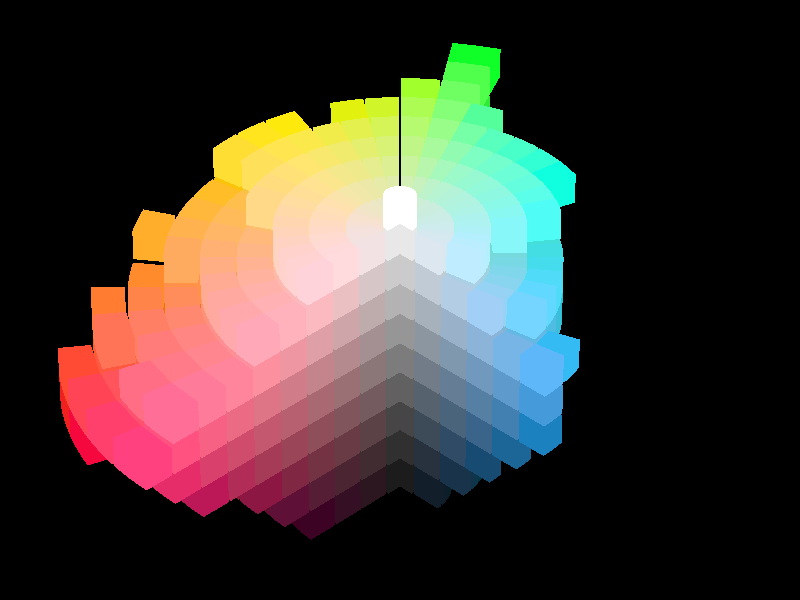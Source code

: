 // Caption: Munsell 1943 color solid cylinder (swatches in sRGB gamut only)
// Authors: Michael Horvath, with lots of help from the POV-Ray community
// Version: 1.4
// Created: 2009-11-10
// Updated: 2019-02-27
// Website: http://isometricland.net
// Instructions: Render as a cyclical animation. Create one additional frame for when "clock" equals 0.0, and one additional frame for when "clock" equals 1.0.
// This file is licensed under the terms of the CC-LGPL.
// http://www.gnu.org/licenses/lgpl-2.1.html
// +SF20 +EF39
// +K1


//------------------------------------------------------------------------------Includes

#version 3.7
#include "functions.inc"
#include "math.inc"


//------------------------------------------------------------------------------Parameters

#macro SetClock1(StartTime, EndTime)
    #local R = (clock - StartTime)/(EndTime - StartTime);
    #local S = min(max(0, R), 1);
    S
#end

#macro SetClock2(StartTime, EndTime)
    #local R = (clock - StartTime)/(EndTime - StartTime);
    #local S = min(max(0, R), 1);
    #local T = (1 - cos(S*pi))/2;
    T
#end

// AccFrac should be between 0 and 0.5. It will be clipped.
#macro SetClock3(StartTime, EndTime, AccFrac)
	#local KFrac	= min(max(0, AccFrac), 0.5);
	#local RelTime	= (clock - StartTime)/(EndTime - StartTime);
	#local RelTime	= min(max(0, RelTime), 1);
	#if (KFrac = 0)
		#local SP = RelTime;
	#elseif (RelTime < KFrac)
		#local SP = RelTime * RelTime/(2 * KFrac * (1 - KFrac));
	#elseif (RelTime < 1 - KFrac)
		#local SP = RelTime/(1 - KFrac) - KFrac/(2 * (1 - KFrac));
	#else
		#local SP = 1 - (1 - RelTime)*(1 - RelTime)/(2 * KFrac * (1 - KFrac));
	#end
	SP
#end

#declare Muns_minimal_scene	= false;
#declare Muns_slice_angle	= 360/40;
#declare Muns_gap_width		= 1/30;		// this is actually 1/2 the true gap
#declare Muns_hue_adjust	= Muns_slice_angle/2;
#declare Muns_color_clamp	= 1;

#declare Muns_time_spin		= SetClock2(0/3, 1/3);
#declare Muns_time_wipe		= SetClock2(1/3, 2/3);
#declare Muns_time_tilt1	= SetClock2(0/3, 1/3);
#declare Muns_time_tilt2	= SetClock2(2/3, 3/3);


//------------------------------------------------------------------------------Scenery

global_settings
{
	assumed_gamma	1.0
	adc_bailout		0.005
	max_trace_level	50
	ambient_light	0

	radiosity
	{
		pretrace_start	0.08
		pretrace_end	0.01
		count		50
		error_bound	0.1
		recursion_limit	1
		normal		on
		brightness	0.8
		always_sample	yes
		gray_threshold	0.8
		media		on
	}

}

background {color srgbt <1,1,1,1>}

sphere
{
	0, 1e6
	pigment {color srgb 1}
	finish {emission 1 diffuse 0 ambient 0}
	no_image
}


light_source
{
	<-32,+32,-32,>
	color rgb	1
	rotate		y * 330
	parallel
	point_at	0
	shadowless
}

light_source
{
	<-32,+32,-32,>
	color rgb	1
	rotate		y * 090
	parallel
	point_at	0
//	shadowless
}

camera
{
	#local Muns_cam_view		= 0;	// 0 = isometric; 1 = overhead; 2 = front or side; 3 = custom
	#local Muns_cam_aspectratio	= image_width/image_height;
	#switch (Muns_cam_view)
		#case (0)
			#local Muns_cam_distance	= 128;
			#local Muns_cam_planesize	= 22;
			//orthographic
			location	-z * Muns_cam_distance
			direction	+z * Muns_cam_distance
			right		+x * Muns_cam_planesize
			up			+y * Muns_cam_planesize/Muns_cam_aspectratio
			rotate		+x * asind(tand(30))
			rotate		-y * 045
			rotate		+y * 180
			translate	+y * Muns_cam_distance/64
		#break
		#case (1)
			#local Muns_cam_distance	= 128;
			#local Muns_cam_planesize	= 30;
			orthographic
			location	-z * Muns_cam_distance
			direction	+z * Muns_cam_distance
			right		+x * Muns_cam_planesize
			up			+y * Muns_cam_planesize/Muns_cam_aspectratio
			rotate		+x * 090
			rotate		+y * 090
		#break
		#case (2)
			#local Muns_cam_distance	= 128;
			#local Muns_cam_planesize	= 30;
			orthographic
			location	-z * Muns_cam_distance
			direction	+z * Muns_cam_distance
			right		+x * Muns_cam_planesize
			up			+y * Muns_cam_planesize/Muns_cam_aspectratio
			rotate		+x * 000
			rotate		+y * 090
		#break
		#case (3)
			#local Muns_cam_distance	= 128;
			#local Muns_cam_planesize	= 30;
			orthographic
			location	-z * Muns_cam_distance
			direction	+z * Muns_cam_distance
			right		+x * Muns_cam_planesize
			up			+y * Muns_cam_planesize/Muns_cam_aspectratio
			rotate		+x * 090
			rotate		+y * 090
			#if (clock <= 1/2)
				rotate		+z * (045 * Muns_time_tilt1)
			#elseif (clock <= 2/2)
				rotate		+z * (045 * Muns_time_tilt2 + 045)
			#end
		#break
	#end
}


//------------------------------------------------------------------------------CSG objects

// h = 0 to 100
// v = 0 to 10
// c = 0 to whatever

// Munsell 1943 Renotation Data (sRGB values only!), http://www.rit.edu/cos/colorscience/rc_munsell_renotation.php
#declare Muns_coo_table = array[1625][6]
{
//   h  V   C        R        G        B
{    0, 1,  2,  0.1725,  0.0855,  0.1249},	// 10RP
{    0, 1,  4,  0.2066,  0.0578,  0.1353},	// 10RP
{    0, 1,  6,  0.2367,    0.01,  0.1465},	// 10RP
{  2.5, 1,  2,  0.1755,  0.0851,  0.1161},	// 2.5R
{  2.5, 1,  4,  0.2114,  0.0561,  0.1209},	// 2.5R
{  2.5, 1,  6,  0.2446, -0.0016,  0.1273},	// 2.5R
{    5, 1,  2,  0.1778,  0.0849,  0.1069},	// 5R
{    5, 1,  4,  0.2153,  0.0551,  0.1057},	// 5R
{  7.5, 1,  2,  0.1789,  0.0853,  0.0988},	// 7.5R
{  7.5, 1,  4,  0.2179,  0.0549,  0.0904},	// 7.5R
{   10, 1,  2,  0.1789,  0.0863,    0.09},	// 10R
{   10, 1,  4,  0.2207,  0.0546,  0.0725},	// 10R
{ 12.5, 1,  2,   0.177,  0.0889,  0.0769},	// 2.5YR
{ 12.5, 1,  4,  0.2215,  0.0572,   0.041},	// 2.5YR
{ 12.5, 1,  6,   0.253,  0.0104,  0.0093},	// 2.5YR
{   15, 1,  2,  0.1728,  0.0926,  0.0615},	// 5YR
{ 17.5, 1,  2,  0.1676,  0.0962,  0.0495},	// 7.5YR
{   20, 1,  2,  0.1607,  0.1004,  0.0375},	// 10YR
{ 22.5, 1,  2,  0.1498,  0.1057,  0.0292},	// 2.5Y
{   25, 1,  2,  0.1405,  0.1095,  0.0292},	// 5Y
{ 27.5, 1,  2,  0.1301,   0.113,   0.035},	// 7.5Y
{   30, 1,  2,  0.1193,  0.1159,  0.0468},	// 10Y
{ 32.5, 1,  2,  0.1072,  0.1187,  0.0602},	// 2.5GY
{   35, 1,  2,  0.0984,  0.1204,  0.0696},	// 5GY
{ 37.5, 1,  2,  0.0877,  0.1221,  0.0806},	// 7.5GY
{ 37.5, 1,  4,  0.0217,  0.1353,  0.0075},	// 7.5GY
{   40, 1,  2,  0.0794,  0.1232,  0.0891},	// 10GY
{ 42.5, 1,  2,  0.0736,  0.1238,  0.0948},	// 2.5G
{   45, 1,  2,  0.0686,  0.1244,  0.0995},	// 5G
{ 47.5, 1,  2,  0.0637,  0.1247,  0.1045},	// 7.5G
{   50, 1,  2,   0.059,  0.1251,  0.1093},	// 10G
{ 52.5, 1,  2,  0.0531,  0.1253,  0.1164},	// 2.5BG
{   55, 1,  2,  0.0463,  0.1253,  0.1252},	// 5BG
{ 57.5, 1,  2,  0.0416,  0.1251,  0.1322},	// 7.5BG
{   60, 1,  2,  0.0384,  0.1245,  0.1405},	// 10BG
{ 62.5, 1,  2,  0.0377,  0.1238,  0.1465},	// 2.5B
{   65, 1,  2,  0.0391,  0.1228,  0.1527},	// 5B
{ 67.5, 1,  2,  0.0468,   0.121,  0.1582},	// 7.5B
{   70, 1,  2,  0.0569,  0.1188,   0.163},	// 10B
{ 72.5, 1,  2,  0.0707,  0.1158,  0.1664},	// 2.5PB
{   75, 1,  2,  0.0844,  0.1126,  0.1684},	// 5PB
{   75, 1,  4,  0.0437,   0.112,  0.2117},	// 5PB
{ 77.5, 1,  2,   0.104,  0.1072,  0.1699},	// 7.5PB
{ 77.5, 1,  4,  0.0952,  0.1013,  0.2116},	// 7.5PB
{ 77.5, 1,  6,  0.0881,  0.0915,  0.2552},	// 7.5PB
{ 77.5, 1,  8,    0.09,  0.0762,  0.2951},	// 7.5PB
{ 77.5, 1, 10,   0.098,  0.0549,  0.3295},	// 7.5PB
{ 77.5, 1, 12,  0.1097,   0.019,  0.3624},	// 7.5PB
{   80, 1,  2,  0.1208,  0.1018,  0.1694},	// 10PB
{   80, 1,  4,  0.1275,  0.0913,  0.2068},	// 10PB
{   80, 1,  6,  0.1358,  0.0765,  0.2443},	// 10PB
{   80, 1,  8,   0.146,  0.0574,   0.276},	// 10PB
{   80, 1, 10,  0.1594,  0.0239,  0.3083},	// 10PB
{ 82.5, 1,  2,  0.1331,  0.0978,  0.1659},	// 2.5P
{ 82.5, 1,  4,  0.1481,  0.0838,   0.199},	// 2.5P
{ 82.5, 1,  6,  0.1638,  0.0652,  0.2294},	// 2.5P
{ 82.5, 1,  8,   0.181,  0.0355,  0.2599},	// 2.5P
{   85, 1,  2,  0.1429,  0.0946,  0.1613},	// 5P
{   85, 1,  4,  0.1627,  0.0777,  0.1912},	// 5P
{   85, 1,  6,  0.1814,  0.0556,  0.2182},	// 5P
{   85, 1,  8,  0.2011,  0.0168,   0.246},	// 5P
{ 87.5, 1,  2,  0.1491,  0.0924,  0.1575},	// 7.5P
{ 87.5, 1,  4,  0.1716,  0.0737,  0.1849},	// 7.5P
{ 87.5, 1,  6,  0.1923,  0.0487,  0.2098},	// 7.5P
{   90, 1,  2,  0.1548,  0.0904,  0.1529},	// 10P
{   90, 1,  4,  0.1792,  0.0704,  0.1778},	// 10P
{   90, 1,  6,  0.2019,  0.0418,  0.2016},	// 10P
{ 92.5, 1,  2,  0.1599,  0.0888,  0.1474},	// 2.5RP
{ 92.5, 1,  4,   0.187,  0.0665,  0.1701},	// 2.5RP
{ 92.5, 1,  6,   0.211,  0.0346,  0.1912},	// 2.5RP
{   95, 1,  2,  0.1651,  0.0873,  0.1397},	// 5RP
{   95, 1,  4,  0.1952,  0.0626,  0.1587},	// 5RP
{   95, 1,  6,  0.2212,  0.0258,  0.1769},	// 5RP
{ 97.5, 1,  2,  0.1691,  0.0862,  0.1329},	// 7.5RP
{ 97.5, 1,  4,  0.2015,  0.0598,  0.1476},	// 7.5RP
{ 97.5, 1,  6,  0.2299,  0.0169,  0.1622},	// 7.5RP
{    0, 2,  2,   0.255,  0.1707,  0.1957},	// 10RP
{    0, 2,  4,  0.2973,  0.1466,  0.1994},	// 10RP
{    0, 2,  6,  0.3351,   0.116,  0.2038},	// 10RP
{    0, 2,  8,  0.3745,  0.0635,  0.2105},	// 10RP
{  2.5, 2,  2,  0.2573,  0.1706,  0.1873},	// 2.5R
{  2.5, 2,  4,  0.3022,  0.1456,  0.1839},	// 2.5R
{  2.5, 2,  6,  0.3415,  0.1138,   0.182},	// 2.5R
{  2.5, 2,  8,  0.3831,  0.0565,  0.1817},	// 2.5R
{    5, 2,  2,   0.259,  0.1708,  0.1789},	// 5R
{    5, 2,  4,  0.3053,  0.1457,  0.1677},	// 5R
{    5, 2,  6,  0.3455,  0.1138,  0.1579},	// 5R
{    5, 2,  8,  0.3887,  0.0543,  0.1479},	// 5R
{  7.5, 2,  2,  0.2595,  0.1714,  0.1717},	// 7.5R
{  7.5, 2,  4,  0.3069,  0.1466,  0.1513},	// 7.5R
{  7.5, 2,  6,  0.3467,  0.1161,  0.1323},	// 7.5R
{  7.5, 2,  8,  0.3876,  0.0642,  0.1131},	// 7.5R
{   10, 2,  2,  0.2586,  0.1728,  0.1628},	// 10R
{   10, 2,  4,  0.3064,  0.1489,  0.1329},	// 10R
{   10, 2,  6,  0.3457,  0.1202,  0.1037},	// 10R
{   10, 2,  8,  0.3857,  0.0734,   0.072},	// 10R
{ 12.5, 2,  2,  0.2562,  0.1747,  0.1547},	// 2.5YR
{ 12.5, 2,  4,  0.3029,  0.1529,  0.1136},	// 2.5YR
{ 12.5, 2,  6,  0.3402,  0.1281,  0.0684},	// 2.5YR
{   15, 2,  2,  0.2516,  0.1776,  0.1457},	// 5YR
{   15, 2,  4,  0.2941,    0.16,  0.0908},	// 5YR
{   15, 2,  6,  0.3278,  0.1409,  0.0038},	// 5YR
{ 17.5, 2,  2,  0.2455,   0.181,  0.1372},	// 7.5YR
{ 17.5, 2,  4,  0.2824,  0.1678,  0.0695},	// 7.5YR
{   20, 2,  2,  0.2383,  0.1844,  0.1309},	// 10YR
{   20, 2,  4,  0.2707,  0.1746,  0.0499},	// 10YR
{ 22.5, 2,  2,  0.2288,  0.1885,  0.1258},	// 2.5Y
{ 22.5, 2,  4,  0.2563,   0.182,  0.0267},	// 2.5Y
{   25, 2,  2,  0.2199,  0.1918,  0.1247},	// 5Y
{   25, 2,  4,  0.2422,  0.1883,  0.0075},	// 5Y
{ 27.5, 2,  2,  0.2101,  0.1949,  0.1271},	// 7.5Y
{ 27.5, 2,  4,  0.2257,  0.1947, -0.0014},	// 7.5Y
{   30, 2,  2,  0.2008,  0.1975,  0.1317},	// 10Y
{   30, 2,  4,  0.2073,  0.2006,   0.016},	// 10Y
{ 32.5, 2,  2,  0.1897,  0.2002,  0.1396},	// 2.5GY
{ 32.5, 2,  4,  0.1843,  0.2065,  0.0472},	// 2.5GY
{   35, 2,  2,  0.1812,   0.202,  0.1475},	// 5GY
{   35, 2,  4,  0.1612,  0.2112,  0.0738},	// 5GY
{ 37.5, 2,  2,    0.17,   0.204,  0.1584},	// 7.5GY
{ 37.5, 2,  4,  0.1332,  0.2155,  0.1028},	// 7.5GY
{ 37.5, 2,  6,  0.0827,  0.2254,  0.0283},	// 7.5GY
{   40, 2,  2,  0.1622,  0.2052,  0.1661},	// 10GY
{   40, 2,  4,  0.1081,  0.2183,  0.1266},	// 10GY
{   40, 2,  6,  0.0134,  0.2289,  0.0848},	// 10GY
{ 42.5, 2,  2,  0.1546,  0.2062,  0.1738},	// 2.5G
{ 42.5, 2,  4,  0.0831,    0.22,   0.149},	// 2.5G
{   45, 2,  2,  0.1498,  0.2067,  0.1794},	// 5G
{   45, 2,  4,   0.066,  0.2208,  0.1623},	// 5G
{ 47.5, 2,  2,  0.1459,  0.2071,  0.1842},	// 7.5G
{ 47.5, 2,  4,  0.0495,  0.2213,   0.174},	// 7.5G
{   50, 2,  2,  0.1424,  0.2073,  0.1897},	// 10G
{   50, 2,  4,  0.0282,  0.2216,  0.1861},	// 10G
{ 52.5, 2,  2,  0.1384,  0.2074,  0.1961},	// 2.5BG
{ 52.5, 2,  4, -0.0009,  0.2215,  0.2006},	// 2.5BG
{   55, 2,  2,  0.1339,  0.2074,  0.2047},	// 5BG
{ 57.5, 2,  2,  0.1316,  0.2071,  0.2115},	// 7.5BG
{   60, 2,  2,  0.1302,  0.2065,  0.2191},	// 10BG
{ 62.5, 2,  2,  0.1306,  0.2057,  0.2251},	// 2.5B
{   65, 2,  2,  0.1324,  0.2046,  0.2307},	// 5B
{ 67.5, 2,  2,  0.1362,  0.2031,  0.2369},	// 7.5B
{ 67.5, 2,  4,  0.0173,  0.2104,  0.2834},	// 7.5B
{   70, 2,  2,  0.1452,  0.2005,  0.2424},	// 10B
{   70, 2,  4,  0.0605,  0.2062,  0.2906},	// 10B
{ 72.5, 2,  2,   0.156,  0.1977,  0.2455},	// 2.5PB
{ 72.5, 2,  4,  0.0995,  0.2007,  0.2953},	// 2.5PB
{   75, 2,  2,  0.1686,  0.1941,  0.2485},	// 5PB
{   75, 2,  4,   0.132,  0.1945,  0.2983},	// 5PB
{   75, 2,  6,  0.0665,  0.1944,    0.35},	// 5PB
{ 77.5, 2,  2,  0.1844,  0.1896,    0.25},	// 7.5PB
{ 77.5, 2,  4,   0.173,  0.1846,  0.2986},	// 7.5PB
{ 77.5, 2,  6,  0.1609,  0.1779,   0.346},	// 7.5PB
{ 77.5, 2,  8,  0.1475,   0.169,  0.3935},	// 7.5PB
{ 77.5, 2, 10,  0.1415,  0.1556,  0.4395},	// 7.5PB
{ 77.5, 2, 12,  0.1436,  0.1396,  0.4777},	// 7.5PB
{ 77.5, 2, 14,  0.1501,  0.1177,   0.516},	// 7.5PB
{ 77.5, 2, 16,  0.1617,   0.086,  0.5536},	// 7.5PB
{ 77.5, 2, 18,  0.1741,  0.0325,  0.5907},	// 7.5PB
{   80, 2,  2,  0.1996,  0.1851,  0.2487},	// 10PB
{   80, 2,  4,  0.2049,  0.1757,  0.2922},	// 10PB
{   80, 2,  6,  0.2109,  0.1646,  0.3328},	// 10PB
{   80, 2,  8,  0.2177,  0.1497,  0.3765},	// 10PB
{   80, 2, 10,  0.2289,  0.1299,  0.4164},	// 10PB
{   80, 2, 12,   0.241,  0.1064,  0.4504},	// 10PB
{   80, 2, 14,  0.2551,  0.0702,  0.4863},	// 10PB
{ 82.5, 2,  2,  0.2108,  0.1818,  0.2449},	// 2.5P
{ 82.5, 2,  4,  0.2254,  0.1696,  0.2831},	// 2.5P
{ 82.5, 2,  6,  0.2403,  0.1557,  0.3169},	// 2.5P
{ 82.5, 2,  8,  0.2597,   0.134,  0.3563},	// 2.5P
{ 82.5, 2, 10,  0.2775,   0.108,  0.3912},	// 2.5P
{ 82.5, 2, 12,  0.2965,  0.0696,  0.4253},	// 2.5P
{   85, 2,  2,  0.2207,   0.179,  0.2398},	// 5P
{   85, 2,  4,  0.2416,  0.1645,  0.2736},	// 5P
{   85, 2,  6,  0.2607,  0.1484,  0.3034},	// 5P
{   85, 2,  8,  0.2854,  0.1219,  0.3399},	// 5P
{   85, 2, 10,  0.3071,  0.0897,  0.3712},	// 5P
{   85, 2, 12,  0.3292,  0.0334,   0.403},	// 5P
{ 87.5, 2,  2,  0.2287,  0.1767,  0.2343},	// 7.5P
{ 87.5, 2,  4,   0.254,  0.1604,  0.2639},	// 7.5P
{ 87.5, 2,  6,  0.2769,  0.1418,  0.2911},	// 7.5P
{ 87.5, 2,  8,   0.305,  0.1113,  0.3241},	// 7.5P
{ 87.5, 2, 10,  0.3302,    0.07,  0.3537},	// 7.5P
{   90, 2,  2,  0.2359,  0.1747,  0.2281},	// 10P
{   90, 2,  4,  0.2645,   0.157,  0.2533},	// 10P
{   90, 2,  6,  0.2912,  0.1355,  0.2779},	// 10P
{   90, 2,  8,  0.3222,  0.1007,  0.3076},	// 10P
{   90, 2, 10,  0.3494,  0.0505,  0.3333},	// 10P
{ 92.5, 2,  2,  0.2442,  0.1724,  0.2194},	// 2.5RP
{ 92.5, 2,  4,  0.2763,  0.1532,   0.238},	// 2.5RP
{ 92.5, 2,  6,   0.307,  0.1288,  0.2572},	// 2.5RP
{ 92.5, 2,  8,  0.3423,  0.0873,  0.2811},	// 2.5RP
{ 92.5, 2, 10,   0.373,  0.0126,  0.3028},	// 2.5RP
{   95, 2,  2,  0.2495,  0.1713,  0.2103},	// 5RP
{   95, 2,  4,  0.2854,  0.1503,  0.2238},	// 5RP
{   95, 2,  6,  0.3186,  0.1237,  0.2383},	// 5RP
{   95, 2,  8,  0.3561,  0.0773,  0.2569},	// 5RP
{ 97.5, 2,  2,  0.2526,  0.1708,   0.203},	// 7.5RP
{ 97.5, 2,  4,  0.2918,  0.1482,  0.2121},	// 7.5RP
{ 97.5, 2,  6,  0.3272,  0.1197,  0.2216},	// 7.5RP
{ 97.5, 2,  8,  0.3659,  0.0703,  0.2341},	// 7.5RP
{    0, 3,  2,  0.3555,  0.2588,  0.2752},	// 10RP
{    0, 3,  4,  0.4096,   0.232,   0.269},	// 10RP
{    0, 3,  6,  0.4561,  0.2008,  0.2646},	// 10RP
{    0, 3,  8,  0.5028,  0.1565,  0.2616},	// 10RP
{    0, 3, 10,  0.5452,   0.091,  0.2601},	// 10RP
{  2.5, 3,  2,  0.3581,  0.2587,   0.266},	// 2.5R
{  2.5, 3,  4,  0.4139,  0.2316,  0.2515},	// 2.5R
{  2.5, 3,  6,  0.4604,   0.201,  0.2391},	// 2.5R
{  2.5, 3,  8,  0.5082,  0.1564,  0.2266},	// 2.5R
{  2.5, 3, 10,  0.5519,  0.0889,   0.217},	// 2.5R
{    5, 3,  2,  0.3594,  0.2591,  0.2576},	// 5R
{    5, 3,  4,  0.4167,  0.2321,  0.2334},	// 5R
{    5, 3,  6,  0.4623,  0.2029,  0.2118},	// 5R
{    5, 3,  8,  0.5089,  0.1612,   0.189},	// 5R
{    5, 3, 10,  0.5531,  0.0972,  0.1692},	// 5R
{  7.5, 3,  2,  0.3598,  0.2598,  0.2498},	// 7.5R
{  7.5, 3,  4,   0.416,  0.2342,  0.2171},	// 7.5R
{  7.5, 3,  6,  0.4617,   0.206,  0.1869},	// 7.5R
{  7.5, 3,  8,  0.5063,  0.1682,  0.1535},	// 7.5R
{  7.5, 3, 10,  0.5481,  0.1142,  0.1191},	// 7.5R
{   10, 3,  2,  0.3585,  0.2612,  0.2415},	// 10R
{   10, 3,  4,  0.4131,  0.2374,   0.202},	// 10R
{   10, 3,  6,  0.4583,  0.2109,  0.1621},	// 10R
{   10, 3,  8,  0.5008,  0.1771,  0.1171},	// 10R
{   10, 3, 10,   0.539,  0.1335,  0.0658},	// 10R
{ 12.5, 3,  2,  0.3553,  0.2634,  0.2326},	// 2.5YR
{ 12.5, 3,  4,  0.4054,  0.2433,  0.1833},	// 2.5YR
{ 12.5, 3,  6,  0.4478,   0.221,  0.1272},	// 2.5YR
{ 12.5, 3,  8,  0.4819,   0.198,  0.0563},	// 2.5YR
{   15, 3,  2,  0.3498,  0.2666,  0.2237},	// 5YR
{   15, 3,  4,  0.3947,  0.2503,  0.1663},	// 5YR
{   15, 3,  6,  0.4318,  0.2332,  0.0964},	// 5YR
{ 17.5, 3,  2,  0.3438,  0.2697,  0.2166},	// 7.5YR
{ 17.5, 3,  4,  0.3833,  0.2571,  0.1499},	// 7.5YR
{ 17.5, 3,  6,  0.4135,  0.2452,  0.0666},	// 7.5YR
{   20, 3,  2,  0.3343,  0.2739,  0.2101},	// 10YR
{   20, 3,  4,  0.3684,  0.2648,  0.1355},	// 10YR
{   20, 3,  6,  0.3941,  0.2564,    0.03},	// 10YR
{ 22.5, 3,  2,  0.3234,  0.2783,  0.2057},	// 2.5Y
{ 22.5, 3,  4,  0.3517,  0.2726,  0.1233},	// 2.5Y
{   25, 3,  2,  0.3126,  0.2822,   0.204},	// 5Y
{   25, 3,  4,  0.3351,  0.2794,  0.1163},	// 5Y
{ 27.5, 3,  2,   0.303,  0.2854,  0.2041},	// 7.5Y
{ 27.5, 3,  4,  0.3177,  0.2857,  0.1132},	// 7.5Y
{   30, 3,  2,   0.292,  0.2886,  0.2068},	// 10Y
{   30, 3,  4,  0.2993,  0.2917,  0.1144},	// 10Y
{ 32.5, 3,  2,  0.2797,  0.2918,  0.2136},	// 2.5GY
{ 32.5, 3,  4,  0.2751,  0.2983,  0.1248},	// 2.5GY
{   35, 3,  2,  0.2692,  0.2941,  0.2215},	// 5GY
{   35, 3,  4,  0.2506,  0.3037,  0.1447},	// 5GY
{   35, 3,  6,  0.2322,  0.3111,  0.0428},	// 5GY
{ 37.5, 3,  2,  0.2543,  0.2968,  0.2355},	// 7.5GY
{ 37.5, 3,  4,  0.2178,  0.3094,  0.1739},	// 7.5GY
{ 37.5, 3,  6,  0.1784,  0.3195,  0.1042},	// 7.5GY
{   40, 3,  2,  0.2442,  0.2984,  0.2454},	// 10GY
{   40, 3,  4,  0.1914,  0.3127,  0.1991},	// 10GY
{   40, 3,  6,  0.1248,  0.3246,  0.1504},	// 10GY
{ 42.5, 3,  2,   0.235,  0.2996,  0.2563},	// 2.5G
{ 42.5, 3,  4,  0.1616,  0.3155,  0.2267},	// 2.5G
{ 42.5, 3,  6,  0.0252,  0.3287,  0.1995},	// 2.5G
{   45, 3,  2,  0.2282,  0.3004,  0.2645},	// 5G
{   45, 3,  4,  0.1412,  0.3169,  0.2434},	// 5G
{ 47.5, 3,  2,  0.2237,  0.3007,  0.2707},	// 7.5G
{ 47.5, 3,  4,  0.1243,  0.3177,  0.2569},	// 7.5G
{   50, 3,  2,  0.2193,   0.301,  0.2775},	// 10G
{   50, 3,  4,  0.1059,  0.3182,  0.2719},	// 10G
{ 52.5, 3,  2,   0.216,  0.3009,  0.2855},	// 2.5BG
{ 52.5, 3,  4,  0.0884,  0.3181,  0.2888},	// 2.5BG
{   55, 3,  2,  0.2111,  0.3008,  0.2952},	// 5BG
{   55, 3,  4,  0.0686,  0.3174,  0.3095},	// 5BG
{ 57.5, 3,  2,  0.2085,  0.3004,  0.3038},	// 7.5BG
{ 57.5, 3,  4,  0.0528,  0.3164,  0.3274},	// 7.5BG
{   60, 3,  2,  0.2065,  0.2999,  0.3122},	// 10BG
{   60, 3,  4,  0.0506,  0.3144,  0.3449},	// 10BG
{ 62.5, 3,  2,  0.2079,  0.2987,  0.3198},	// 2.5B
{ 62.5, 3,  4,  0.0555,  0.3121,  0.3609},	// 2.5B
{   65, 3,  2,  0.2101,  0.2974,  0.3269},	// 5B
{   65, 3,  4,    0.08,  0.3087,  0.3741},	// 5B
{ 67.5, 3,  2,  0.2171,  0.2951,  0.3335},	// 7.5B
{ 67.5, 3,  4,  0.1152,  0.3041,  0.3843},	// 7.5B
{   70, 3,  2,  0.2272,  0.2922,  0.3389},	// 10B
{   70, 3,  4,  0.1495,  0.2989,   0.391},	// 10B
{ 72.5, 3,  2,    0.24,  0.2887,  0.3426},	// 2.5PB
{ 72.5, 3,  4,   0.185,  0.2924,  0.3962},	// 2.5PB
{ 72.5, 3,  6,   0.096,  0.2957,  0.4475},	// 2.5PB
{   75, 3,  2,  0.2544,  0.2848,  0.3449},	// 5PB
{   75, 3,  4,  0.2178,  0.2855,  0.3988},	// 5PB
{   75, 3,  6,  0.1654,  0.2862,  0.4511},	// 5PB
{   75, 3,  8,  0.0835,  0.2864,  0.4997},	// 5PB
{ 77.5, 3,  2,  0.2727,  0.2796,  0.3458},	// 7.5PB
{ 77.5, 3,  4,  0.2586,  0.2752,  0.3995},	// 7.5PB
{ 77.5, 3,  6,  0.2437,  0.2697,  0.4506},	// 7.5PB
{ 77.5, 3,  8,  0.2292,  0.2631,  0.4976},	// 7.5PB
{ 77.5, 3, 10,  0.2118,  0.2548,  0.5467},	// 7.5PB
{ 77.5, 3, 12,  0.2004,  0.2437,  0.5926},	// 7.5PB
{ 77.5, 3, 14,  0.1952,   0.228,  0.6405},	// 7.5PB
{ 77.5, 3, 16,  0.1956,  0.2077,  0.6877},	// 7.5PB
{ 77.5, 3, 18,  0.2019,  0.1857,  0.7264},	// 7.5PB
{ 77.5, 3, 20,  0.2082,  0.1609,  0.7619},	// 7.5PB
{ 77.5, 3, 22,    0.22,    0.12,  0.8039},	// 7.5PB
{ 77.5, 3, 24,   0.233,  0.0536,  0.8438},	// 7.5PB
{   80, 3,  2,  0.2886,  0.2748,  0.3451},	// 10PB
{   80, 3,  4,  0.2917,  0.2659,  0.3943},	// 10PB
{   80, 3,  6,  0.2961,  0.2556,    0.44},	// 10PB
{   80, 3,  8,  0.3016,  0.2433,  0.4842},	// 10PB
{   80, 3, 10,  0.3088,  0.2276,  0.5302},	// 10PB
{   80, 3, 12,  0.3171,  0.2114,  0.5677},	// 10PB
{   80, 3, 14,  0.3298,  0.1877,  0.6101},	// 10PB
{   80, 3, 16,   0.344,  0.1574,   0.651},	// 10PB
{   80, 3, 18,  0.3584,  0.1216,  0.6853},	// 10PB
{   80, 3, 20,  0.3733,   0.064,  0.7207},	// 10PB
{ 82.5, 3,  2,  0.3016,  0.2711,   0.341},	// 2.5P
{ 82.5, 3,  4,  0.3164,  0.2585,  0.3864},	// 2.5P
{ 82.5, 3,  6,  0.3314,  0.2444,  0.4271},	// 2.5P
{ 82.5, 3,  8,  0.3486,  0.2275,  0.4655},	// 2.5P
{ 82.5, 3, 10,  0.3678,  0.2056,  0.5052},	// 2.5P
{ 82.5, 3, 12,  0.3852,  0.1819,  0.5396},	// 2.5P
{ 82.5, 3, 14,  0.4052,  0.1478,   0.578},	// 2.5P
{ 82.5, 3, 16,  0.4246,  0.1017,  0.6136},	// 2.5P
{ 82.5, 3, 18,  0.4433,  0.0138,  0.6465},	// 2.5P
{   85, 3,  2,  0.3129,  0.2679,  0.3359},	// 5P
{   85, 3,  4,  0.3367,  0.2522,  0.3755},	// 5P
{   85, 3,  6,  0.3584,  0.2354,  0.4111},	// 5P
{   85, 3,  8,  0.3811,  0.2147,  0.4469},	// 5P
{   85, 3, 10,  0.4046,  0.1884,  0.4834},	// 5P
{   85, 3, 12,  0.4284,  0.1554,  0.5174},	// 5P
{   85, 3, 14,  0.4505,  0.1123,  0.5499},	// 5P
{   85, 3, 16,  0.4729,  0.0329,   0.582},	// 5P
{ 87.5, 3,  2,   0.324,  0.2649,  0.3279},	// 7.5P
{ 87.5, 3,  4,  0.3542,  0.2468,  0.3622},	// 7.5P
{ 87.5, 3,  6,  0.3817,  0.2269,  0.3937},	// 7.5P
{ 87.5, 3,  8,  0.4101,  0.2013,  0.4272},	// 7.5P
{ 87.5, 3, 10,  0.4365,  0.1712,  0.4581},	// 7.5P
{ 87.5, 3, 12,  0.4645,  0.1277,  0.4908},	// 7.5P
{ 87.5, 3, 14,  0.4908,  0.0601,  0.5206},	// 7.5P
{   90, 3,  2,   0.332,   0.263,  0.3191},	// 10P
{   90, 3,  4,  0.3688,  0.2423,  0.3483},	// 10P
{   90, 3,  6,  0.4004,  0.2199,  0.3749},	// 10P
{   90, 3,  8,  0.4339,  0.1899,  0.4038},	// 10P
{   90, 3, 10,  0.4647,   0.153,  0.4315},	// 10P
{   90, 3, 12,  0.4965,  0.0953,  0.4604},	// 10P
{ 92.5, 3,  2,  0.3403,  0.2613,  0.3074},	// 2.5RP
{ 92.5, 3,  4,  0.3839,  0.2378,  0.3282},	// 2.5RP
{ 92.5, 3,  6,   0.421,  0.2122,  0.3476},	// 2.5RP
{ 92.5, 3,  8,  0.4586,  0.1782,  0.3681},	// 2.5RP
{ 92.5, 3, 10,   0.495,  0.1315,  0.3896},	// 2.5RP
{ 92.5, 3, 12,  0.5292,   0.053,  0.4101},	// 2.5RP
{   95, 3,  2,  0.3466,  0.2602,   0.295},	// 5RP
{   95, 3,  4,  0.3961,  0.2344,   0.307},	// 5RP
{   95, 3,  6,  0.4378,  0.2058,  0.3189},	// 5RP
{   95, 3,  8,  0.4786,  0.1676,  0.3327},	// 5RP
{   95, 3, 10,  0.5165,   0.115,  0.3469},	// 5RP
{ 97.5, 3,  2,  0.3517,  0.2592,  0.2853},	// 7.5RP
{ 97.5, 3,  4,  0.4038,  0.2328,  0.2884},	// 7.5RP
{ 97.5, 3,  6,  0.4483,  0.2024,  0.2928},	// 7.5RP
{ 97.5, 3,  8,  0.4924,  0.1607,   0.299},	// 7.5RP
{ 97.5, 3, 10,  0.5315,  0.1035,  0.3056},	// 7.5RP
{    0, 4,  2,  0.4496,  0.3584,  0.3709},	// 10RP
{    0, 4,  4,  0.5071,  0.3336,  0.3623},	// 10RP
{    0, 4,  6,  0.5582,  0.3057,  0.3548},	// 10RP
{    0, 4,  8,  0.6075,  0.2713,  0.3484},	// 10RP
{    0, 4, 10,  0.6497,  0.2332,  0.3436},	// 10RP
{    0, 4, 12,  0.6947,  0.1768,  0.3396},	// 10RP
{    0, 4, 14,  0.7358,  0.0887,  0.3375},	// 10RP
{  2.5, 4,  2,  0.4521,  0.3584,  0.3628},	// 2.5R
{  2.5, 4,  4,   0.511,  0.3336,   0.346},	// 2.5R
{  2.5, 4,  6,  0.5636,  0.3053,  0.3306},	// 2.5R
{  2.5, 4,  8,  0.6131,  0.2712,   0.316},	// 2.5R
{  2.5, 4, 10,  0.6573,  0.2316,  0.3033},	// 2.5R
{  2.5, 4, 12,  0.7005,  0.1779,  0.2912},	// 2.5R
{  2.5, 4, 14,  0.7446,  0.0823,  0.2803},	// 2.5R
{    5, 4,  2,  0.4543,  0.3585,  0.3538},	// 5R
{    5, 4,  4,  0.5156,  0.3334,  0.3266},	// 5R
{    5, 4,  6,  0.5674,  0.3062,  0.3011},	// 5R
{    5, 4,  8,   0.617,   0.273,  0.2752},	// 5R
{    5, 4, 10,  0.6603,  0.2353,  0.2514},	// 5R
{    5, 4, 12,  0.7018,  0.1864,  0.2274},	// 5R
{    5, 4, 14,  0.7455,  0.1022,  0.2031},	// 5R
{  7.5, 4,  2,  0.4552,  0.3588,  0.3475},	// 7.5R
{  7.5, 4,  4,  0.5173,   0.334,  0.3119},	// 7.5R
{  7.5, 4,  6,  0.5687,  0.3078,  0.2776},	// 7.5R
{  7.5, 4,  8,  0.6172,  0.2763,  0.2406},	// 7.5R
{  7.5, 4, 10,   0.659,  0.2415,   0.206},	// 7.5R
{  7.5, 4, 12,  0.6988,  0.1974,  0.1696},	// 7.5R
{  7.5, 4, 14,  0.7382,  0.1324,  0.1287},	// 7.5R
{   10, 4,  2,  0.4559,  0.3595,  0.3377},	// 10R
{   10, 4,  4,   0.517,  0.3362,  0.2916},	// 10R
{   10, 4,  6,  0.5653,  0.3127,  0.2465},	// 10R
{   10, 4,  8,  0.6106,  0.2852,   0.197},	// 10R
{   10, 4, 10,  0.6508,  0.2542,  0.1431},	// 10R
{   10, 4, 12,  0.6857,  0.2204,  0.0697},	// 10R
{ 12.5, 4,  2,  0.4546,  0.3612,  0.3261},	// 2.5YR
{ 12.5, 4,  4,  0.5117,  0.3407,  0.2709},	// 2.5YR
{ 12.5, 4,  6,  0.5559,  0.3209,  0.2154},	// 2.5YR
{ 12.5, 4,  8,  0.5953,  0.2993,  0.1509},	// 2.5YR
{ 12.5, 4, 10,   0.627,  0.2787,  0.0607},	// 2.5YR
{   15, 4,  2,  0.4507,  0.3638,  0.3152},	// 5YR
{   15, 4,  4,  0.5032,  0.3465,  0.2493},	// 5YR
{   15, 4,  6,  0.5417,   0.331,  0.1841},	// 5YR
{   15, 4,  8,  0.5737,  0.3156,  0.1064},	// 5YR
{ 17.5, 4,  2,  0.4458,  0.3664,  0.3069},	// 7.5YR
{ 17.5, 4,  4,  0.4929,  0.3526,  0.2304},	// 7.5YR
{ 17.5, 4,  6,  0.5259,  0.3409,  0.1562},	// 7.5YR
{ 17.5, 4,  8,  0.5509,  0.3306,  0.0533},	// 7.5YR
{   20, 4,  2,  0.4364,  0.3709,  0.2965},	// 10YR
{   20, 4,  4,   0.477,  0.3607,  0.2133},	// 10YR
{   20, 4,  6,  0.5049,  0.3523,  0.1279},	// 10YR
{ 22.5, 4,  2,  0.4254,  0.3753,  0.2904},	// 2.5Y
{ 22.5, 4,  4,  0.4584,  0.3691,  0.2001},	// 2.5Y
{ 22.5, 4,  6,  0.4806,   0.364,  0.1027},	// 2.5Y
{   25, 4,  2,  0.4135,  0.3796,  0.2875},	// 5Y
{   25, 4,  4,   0.439,  0.3769,  0.1907},	// 5Y
{   25, 4,  6,  0.4566,  0.3742,   0.081},	// 5Y
{ 27.5, 4,  2,  0.4027,  0.3831,  0.2874},	// 7.5Y
{ 27.5, 4,  4,  0.4194,   0.384,  0.1867},	// 7.5Y
{ 27.5, 4,  6,  0.4308,  0.3839,  0.0679},	// 7.5Y
{   30, 4,  2,  0.3836,  0.3886,  0.2934},	// 10Y
{   30, 4,  4,   0.399,  0.3904,  0.1898},	// 10Y
{   30, 4,  6,  0.4042,  0.3927,  0.0673},	// 10Y
{ 32.5, 4,  2,  0.3764,  0.3902,  0.2997},	// 2.5GY
{ 32.5, 4,  4,  0.3731,  0.3974,  0.2023},	// 2.5GY
{ 32.5, 4,  6,  0.3685,  0.4026,   0.092},	// 2.5GY
{   35, 4,  2,   0.366,  0.3925,  0.3071},	// 5GY
{   35, 4,  4,  0.3484,   0.403,  0.2211},	// 5GY
{   35, 4,  6,    0.33,  0.4113,  0.1266},	// 5GY
{ 37.5, 4,  2,  0.3483,  0.3959,  0.3231},	// 7.5GY
{ 37.5, 4,  4,  0.3112,  0.4098,  0.2538},	// 7.5GY
{ 37.5, 4,  6,  0.2714,  0.4214,  0.1786},	// 7.5GY
{ 37.5, 4,  8,  0.2257,  0.4315,  0.0757},	// 7.5GY
{   40, 4,  2,  0.3378,  0.3976,  0.3336},	// 10GY
{   40, 4,  4,  0.2849,  0.4133,  0.2808},	// 10GY
{   40, 4,  6,  0.2199,  0.4274,  0.2231},	// 10GY
{   40, 4,  8,  0.1324,  0.4393,  0.1622},	// 10GY
{ 42.5, 4,  2,  0.3247,  0.3994,  0.3483},	// 2.5G
{ 42.5, 4,  4,   0.252,  0.4167,  0.3147},	// 2.5G
{ 42.5, 4,  6,  0.1419,  0.4327,  0.2806},	// 2.5G
{   45, 4,  2,   0.318,  0.4001,  0.3573},	// 5G
{   45, 4,  4,  0.2326,  0.4182,  0.3337},	// 5G
{   45, 4,  6,  0.0926,  0.4339,  0.3128},	// 5G
{ 47.5, 4,  2,  0.3135,  0.4004,  0.3649},	// 7.5G
{ 47.5, 4,  4,  0.2191,  0.4189,  0.3493},	// 7.5G
{ 47.5, 4,  6,  0.0213,  0.4348,   0.337},	// 7.5G
{   50, 4,  2,  0.3088,  0.4007,  0.3722},	// 10G
{   50, 4,  4,   0.206,  0.4192,  0.3649},	// 10G
{ 52.5, 4,  2,  0.3052,  0.4006,  0.3811},	// 2.5BG
{ 52.5, 4,  4,  0.1931,  0.4191,   0.383},	// 2.5BG
{   55, 4,  2,  0.3018,  0.4003,  0.3908},	// 5BG
{   55, 4,  4,  0.1837,  0.4181,  0.4035},	// 5BG
{ 57.5, 4,  2,  0.2997,  0.3998,  0.3999},	// 7.5BG
{ 57.5, 4,  4,  0.1804,  0.4166,  0.4212},	// 7.5BG
{   60, 4,  2,  0.3003,  0.3987,  0.4083},	// 10BG
{   60, 4,  4,  0.1801,  0.4146,  0.4391},	// 10BG
{ 62.5, 4,  2,  0.3037,  0.3971,  0.4157},	// 2.5B
{ 62.5, 4,  4,  0.1888,  0.4116,   0.455},	// 2.5B
{   65, 4,  2,  0.3088,  0.3953,  0.4218},	// 5B
{   65, 4,  4,  0.2075,  0.4077,  0.4671},	// 5B
{ 67.5, 4,  2,  0.3179,  0.3926,  0.4272},	// 7.5B
{ 67.5, 4,  4,  0.2334,  0.4026,  0.4769},	// 7.5B
{ 67.5, 4,  6,  0.0953,  0.4105,  0.5248},	// 7.5B
{   70, 4,  2,  0.3287,  0.3895,  0.4311},	// 10B
{   70, 4,  4,  0.2605,  0.3971,   0.483},	// 10B
{   70, 4,  6,  0.1653,  0.4035,  0.5323},	// 10B
{ 72.5, 4,  2,  0.3413,  0.3859,  0.4342},	// 2.5PB
{ 72.5, 4,  4,  0.2911,  0.3904,  0.4877},	// 2.5PB
{ 72.5, 4,  6,   0.228,  0.3941,  0.5392},	// 2.5PB
{ 72.5, 4,  8,  0.1117,   0.398,   0.594},	// 2.5PB
{   75, 4,  2,   0.355,  0.3819,  0.4371},	// 5PB
{   75, 4,  4,  0.3227,  0.3829,  0.4897},	// 5PB
{   75, 4,  6,  0.2792,  0.3844,  0.5422},	// 5PB
{   75, 4,  8,  0.2172,  0.3856,  0.5974},	// 5PB
{   75, 4, 10,  0.1265,  0.3862,  0.6481},	// 5PB
{ 77.5, 4,  2,  0.3697,  0.3776,   0.438},	// 7.5PB
{ 77.5, 4,  4,  0.3569,  0.3739,    0.49},	// 7.5PB
{ 77.5, 4,  6,  0.3411,  0.3698,  0.5411},	// 7.5PB
{ 77.5, 4,  8,  0.3239,  0.3646,  0.5932},	// 7.5PB
{ 77.5, 4, 10,  0.3036,  0.3587,  0.6442},	// 7.5PB
{ 77.5, 4, 12,  0.2826,  0.3518,  0.6931},	// 7.5PB
{ 77.5, 4, 14,  0.2654,  0.3425,  0.7413},	// 7.5PB
{ 77.5, 4, 16,  0.2526,  0.3295,  0.7924},	// 7.5PB
{ 77.5, 4, 18,   0.244,  0.3136,  0.8422},	// 7.5PB
{ 77.5, 4, 20,  0.2389,  0.2919,  0.8973},	// 7.5PB
{ 77.5, 4, 22,  0.2416,  0.2729,  0.9352},	// 7.5PB
{ 77.5, 4, 24,  0.2461,   0.247,  0.9789},	// 7.5PB
{ 77.5, 4, 26,   0.253,  0.2141,       1},	// 7.5PB
{   80, 4,  2,   0.384,  0.3733,  0.4376},	// 10PB
{   80, 4,  4,  0.3862,  0.3656,  0.4859},	// 10PB
{   80, 4,  6,  0.3882,  0.3568,  0.5345},	// 10PB
{   80, 4,  8,  0.3908,  0.3468,  0.5811},	// 10PB
{   80, 4, 10,  0.3934,  0.3354,  0.6274},	// 10PB
{   80, 4, 12,  0.3987,  0.3217,   0.673},	// 10PB
{   80, 4, 14,  0.4047,   0.306,  0.7176},	// 10PB
{   80, 4, 16,  0.4173,  0.2863,  0.7584},	// 10PB
{   80, 4, 18,  0.4281,  0.2643,  0.7997},	// 10PB
{   80, 4, 20,  0.4427,  0.2335,  0.8453},	// 10PB
{   80, 4, 22,   0.455,  0.2052,  0.8783},	// 10PB
{   80, 4, 24,  0.4692,  0.1641,   0.916},	// 10PB
{   80, 4, 26,  0.4872,  0.0892,  0.9588},	// 10PB
{ 82.5, 4,  2,  0.3956,    0.37,  0.4346},	// 2.5P
{ 82.5, 4,  4,  0.4093,  0.3588,  0.4799},	// 2.5P
{ 82.5, 4,  6,  0.4221,  0.3471,  0.5212},	// 2.5P
{ 82.5, 4,  8,  0.4374,  0.3329,  0.5623},	// 2.5P
{ 82.5, 4, 10,  0.4538,  0.3166,  0.6021},	// 2.5P
{ 82.5, 4, 12,  0.4718,  0.2968,  0.6431},	// 2.5P
{ 82.5, 4, 14,  0.4892,  0.2751,  0.6811},	// 2.5P
{ 82.5, 4, 16,  0.5085,   0.248,  0.7196},	// 2.5P
{ 82.5, 4, 18,  0.5287,  0.2143,  0.7581},	// 2.5P
{ 82.5, 4, 20,  0.5491,  0.1693,  0.7977},	// 2.5P
{ 82.5, 4, 22,   0.566,  0.1184,  0.8282},	// 2.5P
{   85, 4,  2,  0.4068,   0.367,  0.4291},	// 5P
{   85, 4,  4,  0.4287,  0.3532,  0.4696},	// 5P
{   85, 4,  6,  0.4493,  0.3388,  0.5065},	// 5P
{   85, 4,  8,  0.4706,  0.3221,  0.5427},	// 5P
{   85, 4, 10,  0.4937,  0.3019,  0.5794},	// 5P
{   85, 4, 12,  0.5162,  0.2792,  0.6145},	// 5P
{   85, 4, 14,  0.5403,  0.2509,  0.6502},	// 5P
{   85, 4, 16,   0.566,  0.2138,  0.6876},	// 5P
{   85, 4, 18,  0.5884,  0.1713,  0.7207},	// 5P
{   85, 4, 20,  0.6128,  0.1024,  0.7557},	// 5P
{ 87.5, 4,  2,  0.4177,  0.3643,  0.4208},	// 7.5P
{ 87.5, 4,  4,  0.4483,  0.3478,  0.4548},	// 7.5P
{ 87.5, 4,  6,  0.4772,  0.3298,  0.4866},	// 7.5P
{ 87.5, 4,  8,  0.5054,  0.3093,  0.5183},	// 7.5P
{ 87.5, 4, 10,  0.5328,   0.286,  0.5492},	// 7.5P
{ 87.5, 4, 12,    0.56,  0.2585,  0.5802},	// 7.5P
{ 87.5, 4, 14,  0.5892,  0.2222,  0.6131},	// 7.5P
{ 87.5, 4, 16,  0.6184,  0.1745,  0.6452},	// 7.5P
{ 87.5, 4, 18,  0.6461,  0.1038,  0.6773},	// 7.5P
{   90, 4,  2,  0.4264,  0.3624,  0.4114},	// 10P
{   90, 4,  4,  0.4651,  0.3431,   0.439},	// 10P
{   90, 4,  6,  0.5004,  0.3219,  0.4657},	// 10P
{   90, 4,  8,   0.534,   0.298,   0.492},	// 10P
{   90, 4, 10,  0.5654,  0.2711,  0.5175},	// 10P
{   90, 4, 12,  0.5975,  0.2377,  0.5436},	// 10P
{   90, 4, 14,  0.6292,  0.1948,  0.5703},	// 10P
{   90, 4, 16,  0.6588,  0.1384,   0.595},	// 10P
{ 92.5, 4,  2,  0.4339,  0.3609,  0.4013},	// 2.5RP
{ 92.5, 4,  4,  0.4784,  0.3398,  0.4202},	// 2.5RP
{ 92.5, 4,  6,  0.5214,   0.315,    0.44},	// 2.5RP
{ 92.5, 4,  8,  0.5609,  0.2871,  0.4591},	// 2.5RP
{ 92.5, 4, 10,  0.5958,  0.2567,  0.4773},	// 2.5RP
{ 92.5, 4, 12,  0.6327,  0.2159,  0.4971},	// 2.5RP
{ 92.5, 4, 14,  0.6666,  0.1645,  0.5161},	// 2.5RP
{ 92.5, 4, 16,     0.7,  0.0796,  0.5353},	// 2.5RP
{   95, 4,  2,  0.4417,  0.3594,  0.3892},	// 5RP
{   95, 4,  4,  0.4919,  0.3366,  0.3979},	// 5RP
{   95, 4,  6,  0.5405,  0.3091,  0.4073},	// 5RP
{   95, 4,  8,  0.5849,  0.2776,  0.4175},	// 5RP
{   95, 4, 10,  0.6209,  0.2456,  0.4272},	// 5RP
{   95, 4, 12,  0.6627,  0.1967,  0.4391},	// 5RP
{   95, 4, 14,  0.6995,  0.1326,  0.4507},	// 5RP
{ 97.5, 4,  2,  0.4467,  0.3586,  0.3793},	// 7.5RP
{ 97.5, 4,  4,  0.5005,  0.3349,  0.3788},	// 7.5RP
{ 97.5, 4,  6,  0.5512,  0.3067,  0.3793},	// 7.5RP
{ 97.5, 4,  8,  0.5983,  0.2735,  0.3815},	// 7.5RP
{ 97.5, 4, 10,  0.6382,  0.2374,  0.3845},	// 7.5RP
{ 97.5, 4, 12,  0.6802,  0.1863,  0.3892},	// 7.5RP
{ 97.5, 4, 14,  0.7199,  0.1096,  0.3941},	// 7.5RP
{    0, 5,  2,  0.5434,  0.4626,  0.4712},	// 10RP
{    0, 5,  4,  0.6059,  0.4383,  0.4597},	// 10RP
{    0, 5,  6,  0.6631,  0.4109,  0.4495},	// 10RP
{    0, 5,  8,  0.7169,  0.3793,  0.4401},	// 10RP
{    0, 5, 10,  0.7641,  0.3453,  0.4329},	// 10RP
{    0, 5, 12,  0.8151,  0.2988,  0.4261},	// 10RP
{    0, 5, 14,  0.8542,  0.2526,  0.4218},	// 10RP
{    0, 5, 16,  0.9001,  0.1751,  0.4175},	// 10RP
{  2.5, 5,  2,  0.5459,  0.4624,  0.4651},	// 2.5R
{  2.5, 5,  4,  0.6105,  0.4378,  0.4457},	// 2.5R
{  2.5, 5,  6,   0.669,  0.4104,  0.4264},	// 2.5R
{  2.5, 5,  8,  0.7224,  0.3796,  0.4082},	// 2.5R
{  2.5, 5, 10,  0.7726,  0.3438,  0.3919},	// 2.5R
{  2.5, 5, 12,  0.8231,  0.2982,   0.376},	// 2.5R
{  2.5, 5, 14,  0.8628,  0.2515,  0.3638},	// 2.5R
{  2.5, 5, 16,  0.9081,  0.1752,  0.3514},	// 2.5R
{    5, 5,  2,  0.5481,  0.4624,  0.4576},	// 5R
{    5, 5,  4,  0.6156,  0.4374,  0.4285},	// 5R
{    5, 5,  6,  0.6735,  0.4108,  0.3997},	// 5R
{    5, 5,  8,  0.7269,  0.3807,  0.3714},	// 5R
{    5, 5, 10,  0.7777,  0.3454,  0.3429},	// 5R
{    5, 5, 12,  0.8266,  0.3022,  0.3158},	// 5R
{    5, 5, 14,  0.8667,  0.2568,  0.2922},	// 5R
{    5, 5, 16,  0.9117,  0.1848,  0.2662},	// 5R
{    5, 5, 18,  0.9551,  0.0331,    0.24},	// 5R
{  7.5, 5,  2,  0.5501,  0.4625,  0.4496},	// 7.5R
{  7.5, 5,  4,  0.6175,  0.4382,  0.4119},	// 7.5R
{  7.5, 5,  6,  0.6749,  0.4127,  0.3735},	// 7.5R
{  7.5, 5,  8,  0.7283,  0.3836,  0.3328},	// 7.5R
{  7.5, 5, 10,  0.7774,  0.3506,  0.2934},	// 7.5R
{  7.5, 5, 12,  0.8241,  0.3112,  0.2528},	// 7.5R
{  7.5, 5, 14,  0.8642,  0.2685,  0.2119},	// 7.5R
{  7.5, 5, 16,  0.9056,  0.2091,  0.1648},	// 7.5R
{  7.5, 5, 18,  0.9424,  0.1252,  0.1179},	// 7.5R
{   10, 5,  2,  0.5518,  0.4629,  0.4393},	// 10R
{   10, 5,  4,  0.6165,  0.4408,  0.3901},	// 10R
{   10, 5,  6,  0.6733,  0.4168,  0.3386},	// 10R
{   10, 5,  8,  0.7242,  0.3904,  0.2847},	// 10R
{   10, 5, 10,  0.7699,  0.3617,  0.2248},	// 10R
{   10, 5, 12,  0.8107,  0.3307,  0.1554},	// 10R
{   10, 5, 14,  0.8433,  0.3008,  0.0722},	// 10R
{ 12.5, 5,  2,  0.5523,  0.4639,  0.4274},	// 2.5YR
{ 12.5, 5,  4,  0.6119,  0.4446,  0.3714},	// 2.5YR
{ 12.5, 5,  6,  0.6651,  0.4236,  0.3092},	// 2.5YR
{ 12.5, 5,  8,  0.7119,  0.4012,  0.2409},	// 2.5YR
{ 12.5, 5, 10,  0.7503,  0.3795,  0.1645},	// 2.5YR
{ 12.5, 5, 12,  0.7789,  0.3611,  0.0569},	// 2.5YR
{   15, 5,  2,  0.5494,   0.466,  0.4168},	// 5YR
{   15, 5,  4,  0.6039,  0.4501,  0.3492},	// 5YR
{   15, 5,  6,  0.6525,  0.4325,   0.275},	// 5YR
{   15, 5,  8,  0.6921,  0.4155,  0.1943},	// 5YR
{   15, 5, 10,  0.7222,  0.4006,  0.0986},	// 5YR
{ 17.5, 5,  2,  0.5447,  0.4685,  0.4085},	// 7.5YR
{ 17.5, 5,  4,  0.5953,  0.4551,  0.3317},	// 7.5YR
{ 17.5, 5,  6,  0.6381,  0.4413,  0.2469},	// 7.5YR
{ 17.5, 5,  8,  0.6699,  0.4294,  0.1526},	// 7.5YR
{   20, 5,  2,  0.5368,  0.4724,  0.3978},	// 10YR
{   20, 5,  4,  0.5806,  0.4626,  0.3115},	// 10YR
{   20, 5,  6,  0.6164,  0.4529,  0.2157},	// 10YR
{   20, 5,  8,  0.6417,   0.445,  0.1046},	// 10YR
{ 22.5, 5,  2,  0.5269,  0.4764,  0.3903},	// 2.5Y
{ 22.5, 5,  4,  0.5624,  0.4707,   0.296},	// 2.5Y
{ 22.5, 5,  6,  0.5913,  0.4647,  0.1892},	// 2.5Y
{ 22.5, 5,  8,  0.6108,  0.4599,  0.0517},	// 2.5Y
{   25, 5,  2,  0.5133,  0.4814,  0.3855},	// 5Y
{   25, 5,  4,  0.5412,  0.4791,  0.2848},	// 5Y
{   25, 5,  6,  0.5643,  0.4759,  0.1701},	// 5Y
{ 27.5, 5,  2,  0.5043,  0.4844,  0.3848},	// 7.5Y
{ 27.5, 5,  4,  0.5223,  0.4857,   0.281},	// 7.5Y
{ 27.5, 5,  6,  0.5361,  0.4863,  0.1602},	// 7.5Y
{   30, 5,  2,  0.4927,  0.4878,  0.3872},	// 10Y
{   30, 5,  4,  0.5016,  0.4922,  0.2834},	// 10Y
{   30, 5,  6,   0.508,  0.4953,  0.1647},	// 10Y
{ 32.5, 5,  2,  0.4783,  0.4915,   0.394},	// 2.5GY
{ 32.5, 5,  4,  0.4753,  0.4991,  0.2986},	// 2.5GY
{ 32.5, 5,  6,  0.4713,  0.5053,  0.1873},	// 2.5GY
{   35, 5,  2,  0.4665,  0.4942,   0.402},	// 5GY
{   35, 5,  4,  0.4509,  0.5046,  0.3174},	// 5GY
{   35, 5,  6,  0.4323,  0.5142,  0.2198},	// 5GY
{   35, 5,  8,  0.4147,  0.5219,  0.0895},	// 5GY
{ 37.5, 5,  2,  0.4482,  0.4979,  0.4166},	// 7.5GY
{ 37.5, 5,  4,  0.4141,  0.5116,  0.3488},	// 7.5GY
{ 37.5, 5,  6,  0.3759,  0.5243,  0.2719},	// 7.5GY
{ 37.5, 5,  8,  0.3353,  0.5352,  0.1858},	// 7.5GY
{ 37.5, 5, 10,  0.2894,  0.5451,  0.0381},	// 7.5GY
{   40, 5,  2,  0.4347,  0.5002,  0.4295},	// 10GY
{   40, 5,  4,  0.3847,  0.5161,  0.3766},	// 10GY
{   40, 5,  6,  0.3292,  0.5303,  0.3189},	// 10GY
{   40, 5,  8,   0.259,  0.5436,  0.2564},	// 10GY
{   40, 5, 10,  0.1609,  0.5555,  0.1865},	// 10GY
{ 42.5, 5,  2,  0.4213,  0.5022,  0.4439},	// 2.5G
{ 42.5, 5,  4,  0.3533,  0.5198,  0.4086},	// 2.5G
{ 42.5, 5,  6,  0.2698,  0.5356,  0.3733},	// 2.5G
{ 42.5, 5,  8,  0.1321,  0.5506,  0.3383},	// 2.5G
{   45, 5,  2,  0.4137,   0.503,  0.4551},	// 5G
{   45, 5,  4,  0.3339,  0.5215,  0.4302},	// 5G
{   45, 5,  6,  0.2309,  0.5377,  0.4083},	// 5G
{ 47.5, 5,  2,  0.4091,  0.5033,  0.4627},	// 7.5G
{ 47.5, 5,  4,  0.3221,  0.5221,  0.4462},	// 7.5G
{ 47.5, 5,  6,  0.2056,  0.5383,  0.4326},	// 7.5G
{   50, 5,  2,   0.405,  0.5033,  0.4716},	// 10G
{   50, 5,  4,  0.3111,  0.5223,   0.463},	// 10G
{   50, 5,  6,  0.1839,  0.5382,  0.4563},	// 10G
{ 52.5, 5,  2,  0.4016,  0.5033,  0.4794},	// 2.5BG
{ 52.5, 5,  4,  0.3037,   0.522,  0.4786},	// 2.5BG
{ 52.5, 5,  6,  0.1632,  0.5377,  0.4795},	// 2.5BG
{   55, 5,  2,  0.3982,  0.5029,  0.4909},	// 5BG
{   55, 5,  4,  0.2949,  0.5211,  0.5008},	// 5BG
{   55, 5,  6,  0.1349,  0.5365,   0.511},	// 5BG
{ 57.5, 5,  2,  0.3962,  0.5023,  0.5002},	// 7.5BG
{ 57.5, 5,  4,  0.2932,  0.5195,  0.5178},	// 7.5BG
{ 57.5, 5,  6,  0.1071,  0.5353,  0.5366},	// 7.5BG
{   60, 5,  2,  0.3988,  0.5008,  0.5089},	// 10BG
{   60, 5,  4,  0.2957,  0.5169,   0.537},	// 10BG
{   60, 5,  6,  0.1006,  0.5321,  0.5671},	// 10BG
{ 62.5, 5,  2,  0.4036,  0.4989,  0.5154},	// 2.5B
{ 62.5, 5,  4,  0.3027,  0.5141,  0.5519},	// 2.5B
{ 62.5, 5,  6,  0.1248,  0.5281,  0.5896},	// 2.5B
{   65, 5,  2,   0.411,  0.4965,  0.5214},	// 5B
{   65, 5,  4,  0.3181,  0.5101,  0.5641},	// 5B
{   65, 5,  6,  0.1764,  0.5217,  0.6102},	// 5B
{ 67.5, 5,  2,  0.4193,   0.494,  0.5259},	// 7.5B
{ 67.5, 5,  4,  0.3404,  0.5048,  0.5749},	// 7.5B
{ 67.5, 5,  6,  0.2319,  0.5143,  0.6242},	// 7.5B
{   70, 5,  2,  0.4308,  0.4906,  0.5303},	// 10B
{   70, 5,  4,  0.3661,  0.4989,  0.5814},	// 10B
{   70, 5,  6,  0.2836,  0.5062,  0.6331},	// 10B
{   70, 5,  8,  0.1377,  0.5135,  0.6858},	// 10B
{ 72.5, 5,  2,  0.4431,  0.4871,  0.5325},	// 2.5PB
{ 72.5, 5,  4,  0.3948,  0.4923,  0.5847},	// 2.5PB
{ 72.5, 5,  6,  0.3351,  0.4965,  0.6406},	// 2.5PB
{ 72.5, 5,  8,  0.2552,  0.5006,  0.6944},	// 2.5PB
{ 72.5, 5, 10,  0.1114,  0.5043,  0.7493},	// 2.5PB
{   75, 5,  2,  0.4571,  0.4831,  0.5335},	// 5PB
{   75, 5,  4,  0.4244,  0.4848,  0.5868},	// 5PB
{   75, 5,  6,  0.3835,  0.4862,  0.6434},	// 5PB
{   75, 5,  8,   0.332,  0.4879,  0.6971},	// 5PB
{   75, 5, 10,   0.264,  0.4891,  0.7517},	// 5PB
{   75, 5, 12,  0.1489,  0.4906,   0.807},	// 5PB
{ 77.5, 5,  2,  0.4704,  0.4793,  0.5337},	// 7.5PB
{ 77.5, 5,  4,  0.4552,  0.4766,  0.5859},	// 7.5PB
{ 77.5, 5,  6,  0.4387,  0.4726,  0.6428},	// 7.5PB
{ 77.5, 5,  8,  0.4228,  0.4678,  0.6953},	// 7.5PB
{ 77.5, 5, 10,  0.4025,  0.4635,   0.745},	// 7.5PB
{ 77.5, 5, 12,  0.3805,   0.457,  0.8008},	// 7.5PB
{ 77.5, 5, 14,   0.354,    0.45,  0.8559},	// 7.5PB
{ 77.5, 5, 16,  0.3271,  0.4415,  0.9102},	// 7.5PB
{ 77.5, 5, 18,  0.3039,  0.4289,  0.9686},	// 7.5PB
{ 77.5, 5, 20,  0.2817,  0.4143,       1},	// 7.5PB
{   80, 5,  2,  0.4828,  0.4758,  0.5317},	// 10PB
{   80, 5,  4,  0.4831,  0.4688,  0.5822},	// 10PB
{   80, 5,  6,  0.4847,  0.4599,  0.6365},	// 10PB
{   80, 5,  8,  0.4846,  0.4514,  0.6847},	// 10PB
{   80, 5, 10,  0.4881,   0.441,  0.7312},	// 10PB
{   80, 5, 12,  0.4903,  0.4294,  0.7802},	// 10PB
{   80, 5, 14,  0.4932,  0.4159,  0.8296},	// 10PB
{   80, 5, 16,  0.4972,  0.4006,  0.8786},	// 10PB
{   80, 5, 18,  0.5052,  0.3842,  0.9199},	// 10PB
{   80, 5, 20,  0.5141,  0.3634,  0.9669},	// 10PB
{   80, 5, 22,  0.5288,  0.3368,       1},	// 10PB
{ 82.5, 5,  2,  0.4933,   0.473,  0.5279},	// 2.5P
{ 82.5, 5,  4,  0.5052,  0.4626,  0.5761},	// 2.5P
{ 82.5, 5,  6,  0.5179,  0.4509,  0.6231},	// 2.5P
{ 82.5, 5,  8,  0.5333,   0.437,  0.6691},	// 2.5P
{ 82.5, 5, 10,  0.5476,  0.4232,  0.7095},	// 2.5P
{ 82.5, 5, 12,  0.5651,  0.4059,  0.7522},	// 2.5P
{ 82.5, 5, 14,  0.5824,  0.3874,   0.792},	// 2.5P
{ 82.5, 5, 16,  0.6005,  0.3659,  0.8326},	// 2.5P
{ 82.5, 5, 18,  0.6177,   0.343,  0.8706},	// 2.5P
{ 82.5, 5, 20,  0.6377,  0.3132,  0.9124},	// 2.5P
{ 82.5, 5, 22,  0.6578,  0.2773,  0.9547},	// 2.5P
{ 82.5, 5, 24,  0.6784,  0.2329,  0.9955},	// 2.5P
{ 82.5, 5, 26,  0.7005,   0.171,       1},	// 2.5P
{   85, 5,  2,  0.5031,  0.4705,  0.5225},	// 5P
{   85, 5,  4,  0.5249,  0.4573,   0.565},	// 5P
{   85, 5,  6,  0.5475,  0.4424,  0.6071},	// 5P
{   85, 5,  8,  0.5707,  0.4256,  0.6479},	// 5P
{   85, 5, 10,  0.5919,  0.4087,  0.6845},	// 5P
{   85, 5, 12,  0.6158,  0.3875,  0.7242},	// 5P
{   85, 5, 14,  0.6375,  0.3661,   0.759},	// 5P
{   85, 5, 16,  0.6611,  0.3396,  0.7965},	// 5P
{   85, 5, 18,  0.6844,  0.3096,  0.8322},	// 5P
{   85, 5, 20,   0.708,  0.2736,  0.8679},	// 5P
{   85, 5, 22,  0.7337,  0.2251,  0.9051},	// 5P
{   85, 5, 24,  0.7593,   0.156,  0.9428},	// 5P
{   85, 5, 26,  0.7836,  0.0036,  0.9776},	// 5P
{ 87.5, 5,  2,  0.5136,  0.4681,  0.5137},	// 7.5P
{ 87.5, 5,  4,  0.5468,  0.4515,   0.549},	// 7.5P
{ 87.5, 5,  6,  0.5789,  0.4331,  0.5843},	// 7.5P
{ 87.5, 5,  8,   0.611,  0.4122,  0.6193},	// 7.5P
{ 87.5, 5, 10,  0.6383,   0.392,  0.6496},	// 7.5P
{ 87.5, 5, 12,  0.6682,  0.3666,  0.6833},	// 7.5P
{ 87.5, 5, 14,  0.6973,  0.3384,  0.7141},	// 7.5P
{ 87.5, 5, 16,  0.7252,  0.3061,  0.7456},	// 7.5P
{ 87.5, 5, 18,  0.7549,  0.2643,  0.7789},	// 7.5P
{ 87.5, 5, 20,  0.7825,  0.2137,  0.8108},	// 7.5P
{ 87.5, 5, 22,  0.8145,  0.1259,  0.8452},	// 7.5P
{   90, 5,  2,   0.521,  0.4665,  0.5065},	// 10P
{   90, 5,  4,  0.5621,  0.4477,  0.5329},	// 10P
{   90, 5,  6,   0.603,  0.4259,  0.5611},	// 10P
{   90, 5,  8,  0.6419,  0.4016,  0.5896},	// 10P
{   90, 5, 10,  0.6748,  0.3776,  0.6147},	// 10P
{   90, 5, 12,  0.7103,  0.3473,  0.6425},	// 10P
{   90, 5, 14,   0.743,  0.3142,  0.6679},	// 10P
{   90, 5, 16,  0.7755,  0.2742,  0.6938},	// 10P
{   90, 5, 18,  0.8083,  0.2219,  0.7206},	// 10P
{   90, 5, 20,  0.8421,  0.1423,  0.7476},	// 10P
{ 92.5, 5,  2,  0.5287,  0.4648,  0.4978},	// 2.5RP
{ 92.5, 5,  4,  0.5759,  0.4444,   0.516},	// 2.5RP
{ 92.5, 5,  6,  0.6231,  0.4201,  0.5354},	// 2.5RP
{ 92.5, 5,  8,  0.6695,  0.3917,  0.5559},	// 2.5RP
{ 92.5, 5, 10,  0.7063,   0.365,  0.5735},	// 2.5RP
{ 92.5, 5, 12,   0.747,  0.3297,  0.5936},	// 2.5RP
{ 92.5, 5, 14,  0.7849,  0.2893,  0.6128},	// 2.5RP
{ 92.5, 5, 16,  0.8202,  0.2414,  0.6313},	// 2.5RP
{ 92.5, 5, 18,   0.856,  0.1733,  0.6505},	// 2.5RP
{ 92.5, 5, 20,  0.8915,  0.0262,  0.6707},	// 2.5RP
{   95, 5,  2,  0.5355,  0.4637,  0.4867},	// 5RP
{   95, 5,  4,  0.5902,  0.4411,  0.4937},	// 5RP
{   95, 5,  6,  0.6427,  0.4151,  0.5012},	// 5RP
{   95, 5,  8,  0.6939,  0.3844,  0.5095},	// 5RP
{   95, 5, 10,  0.7362,  0.3536,   0.518},	// 5RP
{   95, 5, 12,  0.7818,   0.313,  0.5277},	// 5RP
{   95, 5, 14,  0.8216,  0.2681,  0.5373},	// 5RP
{   95, 5, 16,  0.8622,  0.2063,  0.5479},	// 5RP
{   95, 5, 18,  0.9005,  0.1105,  0.5581},	// 5RP
{ 97.5, 5,  2,    0.54,   0.463,  0.4789},	// 7.5RP
{ 97.5, 5,  4,  0.5996,  0.4392,  0.4758},	// 7.5RP
{ 97.5, 5,  6,  0.6548,  0.4122,  0.4747},	// 7.5RP
{ 97.5, 5,  8,  0.7074,  0.3808,  0.4749},	// 7.5RP
{ 97.5, 5, 10,  0.7515,  0.3488,  0.4756},	// 7.5RP
{ 97.5, 5, 12,  0.8014,  0.3037,  0.4784},	// 7.5RP
{ 97.5, 5, 14,  0.8402,  0.2583,  0.4812},	// 7.5RP
{ 97.5, 5, 16,  0.8832,  0.1888,  0.4854},	// 7.5RP
{ 97.5, 5, 18,  0.9225,  0.0674,  0.4904},	// 7.5RP
{    0, 6,  2,  0.6447,  0.5657,  0.5729},	// 10RP
{    0, 6,  4,  0.7069,  0.5429,  0.5608},	// 10RP
{    0, 6,  6,  0.7689,  0.5157,  0.5485},	// 10RP
{    0, 6,  8,  0.8172,  0.4908,  0.5388},	// 10RP
{    0, 6, 10,  0.8714,  0.4579,  0.5285},	// 10RP
{    0, 6, 12,   0.922,   0.421,  0.5194},	// 10RP
{    0, 6, 14,   0.968,  0.3805,   0.512},	// 10RP
{    0, 6, 16,       1,  0.3201,  0.5033},	// 10RP
{    0, 6, 18,       1,  0.2547,  0.4976},	// 10RP
{  2.5, 6,  2,  0.6475,  0.5655,  0.5662},	// 2.5R
{  2.5, 6,  4,  0.7123,  0.5423,  0.5463},	// 2.5R
{  2.5, 6,  6,  0.7746,  0.5157,  0.5243},	// 2.5R
{  2.5, 6,  8,  0.8261,  0.4895,  0.5058},	// 2.5R
{  2.5, 6, 10,  0.8804,  0.4569,  0.4864},	// 2.5R
{  2.5, 6, 12,   0.932,  0.4195,  0.4685},	// 2.5R
{  2.5, 6, 14,  0.9779,  0.3793,  0.4531},	// 2.5R
{  2.5, 6, 16,       1,  0.3213,   0.437},	// 2.5R
{  2.5, 6, 18,       1,  0.2527,  0.4225},	// 2.5R
{    5, 6,  2,  0.6502,  0.5652,  0.5597},	// 5R
{    5, 6,  4,  0.7173,  0.5419,  0.5302},	// 5R
{    5, 6,  6,   0.779,  0.5161,  0.4999},	// 5R
{    5, 6,  8,  0.8317,  0.4898,  0.4733},	// 5R
{    5, 6, 10,  0.8863,  0.4575,  0.4436},	// 5R
{    5, 6, 12,  0.9374,  0.4212,  0.4158},	// 5R
{    5, 6, 14,  0.9834,  0.3817,   0.389},	// 5R
{    5, 6, 16,       1,    0.33,  0.3596},	// 5R
{    5, 6, 18,       1,  0.2665,  0.3317},	// 5R
{  7.5, 6,  2,  0.6539,  0.5649,  0.5496},	// 7.5R
{  7.5, 6,  4,  0.7205,  0.5425,  0.5116},	// 7.5R
{  7.5, 6,  6,  0.7794,  0.5185,  0.4743},	// 7.5R
{  7.5, 6,  8,  0.8344,  0.4921,  0.4343},	// 7.5R
{  7.5, 6, 10,  0.8893,  0.4606,  0.3909},	// 7.5R
{  7.5, 6, 12,  0.9365,  0.4284,  0.3488},	// 7.5R
{  7.5, 6, 14,  0.9823,  0.3911,  0.3034},	// 7.5R
{  7.5, 6, 16,       1,   0.347,  0.2541},	// 7.5R
{  7.5, 6, 18,       1,  0.2954,  0.2015},	// 7.5R
{   10, 6,  2,  0.6567,   0.565,  0.5393},	// 10R
{   10, 6,  4,   0.723,  0.5437,  0.4882},	// 10R
{   10, 6,  6,  0.7787,  0.5222,  0.4391},	// 10R
{   10, 6,  8,  0.8313,   0.498,  0.3869},	// 10R
{   10, 6, 10,   0.882,  0.4708,  0.3265},	// 10R
{   10, 6, 12,  0.9269,  0.4423,  0.2621},	// 10R
{   10, 6, 14,  0.9681,  0.4117,  0.1856},	// 10R
{   10, 6, 16,       1,  0.3816,  0.0775},	// 10R
{ 12.5, 6,  2,  0.6572,  0.5661,  0.5267},	// 2.5YR
{ 12.5, 6,  4,  0.7176,  0.5478,   0.469},	// 2.5YR
{ 12.5, 6,  6,  0.7739,  0.5272,  0.4069},	// 2.5YR
{ 12.5, 6,  8,  0.8219,  0.5066,  0.3444},	// 2.5YR
{ 12.5, 6, 10,  0.8662,  0.4846,  0.2707},	// 2.5YR
{ 12.5, 6, 12,  0.9033,  0.4636,  0.1826},	// 2.5YR
{ 12.5, 6, 14,  0.9332,  0.4447,  0.0395},	// 2.5YR
{   15, 6,  2,   0.654,  0.5684,  0.5155},	// 5YR
{   15, 6,  4,  0.7099,  0.5528,   0.448},	// 5YR
{   15, 6,  6,  0.7608,  0.5361,  0.3725},	// 5YR
{   15, 6,  8,   0.804,  0.5194,  0.2948},	// 5YR
{   15, 6, 10,    0.84,  0.5034,  0.2067},	// 5YR
{   15, 6, 12,  0.8683,  0.4897,  0.0817},	// 5YR
{ 17.5, 6,  2,  0.6496,  0.5709,  0.5058},	// 7.5YR
{ 17.5, 6,  4,  0.7009,   0.558,    0.43},	// 7.5YR
{ 17.5, 6,  6,  0.7451,  0.5451,  0.3462},	// 7.5YR
{ 17.5, 6,  8,  0.7819,  0.5326,  0.2558},	// 7.5YR
{ 17.5, 6, 10,  0.8107,  0.5218,  0.1428},	// 7.5YR
{   20, 6,  2,  0.6407,  0.5751,  0.4944},	// 10YR
{   20, 6,  4,  0.6841,  0.5662,   0.409},	// 10YR
{   20, 6,  6,  0.7233,  0.5564,  0.3152},	// 10YR
{   20, 6,  8,   0.753,   0.548,  0.2124},	// 10YR
{   20, 6, 10,  0.7762,  0.5406,   0.063},	// 10YR
{ 22.5, 6,  2,  0.6289,  0.5799,  0.4852},	// 2.5Y
{ 22.5, 6,  4,  0.6651,  0.5745,  0.3929},	// 2.5Y
{ 22.5, 6,  6,  0.6968,  0.5685,  0.2896},	// 2.5Y
{ 22.5, 6,  8,  0.7222,  0.5626,  0.1723},	// 2.5Y
{   25, 6,  2,  0.6167,  0.5843,  0.4802},	// 5Y
{   25, 6,  4,  0.6426,  0.5831,  0.3817},	// 5Y
{   25, 6,  6,   0.668,  0.5802,  0.2706},	// 5Y
{   25, 6,  8,   0.686,  0.5778,  0.1369},	// 5Y
{ 27.5, 6,  2,  0.6067,  0.5876,  0.4788},	// 7.5Y
{ 27.5, 6,  4,  0.6247,  0.5893,  0.3779},	// 7.5Y
{ 27.5, 6,  6,  0.6401,  0.5903,  0.2614},	// 7.5Y
{ 27.5, 6,  8,  0.6516,  0.5905,  0.1151},	// 7.5Y
{   30, 6,  2,  0.5963,  0.5907,    0.48},	// 10Y
{   30, 6,  4,  0.6054,  0.5953,  0.3796},	// 10Y
{   30, 6,  6,   0.613,  0.5989,  0.2647},	// 10Y
{   30, 6,  8,  0.6183,  0.6014,  0.1137},	// 10Y
{ 32.5, 6,  2,  0.5816,  0.5947,  0.4855},	// 2.5GY
{ 32.5, 6,  4,  0.5787,  0.6026,  0.3897},	// 2.5GY
{ 32.5, 6,  6,  0.5755,  0.6091,  0.2833},	// 2.5GY
{ 32.5, 6,  8,  0.5707,  0.6149,  0.1418},	// 2.5GY
{   35, 6,  2,  0.5687,  0.5978,  0.4927},	// 5GY
{   35, 6,  4,  0.5543,  0.6083,  0.4058},	// 5GY
{   35, 6,  6,  0.5375,   0.618,  0.3119},	// 5GY
{   35, 6,  8,   0.519,  0.6268,  0.1944},	// 5GY
{ 37.5, 6,  2,  0.5473,  0.6023,  0.5078},	// 7.5GY
{ 37.5, 6,  4,  0.5144,  0.6162,  0.4377},	// 7.5GY
{ 37.5, 6,  6,  0.4796,  0.6288,  0.3629},	// 7.5GY
{ 37.5, 6,  8,   0.439,  0.6411,  0.2738},	// 7.5GY
{ 37.5, 6, 10,   0.397,  0.6515,  0.1689},	// 7.5GY
{   40, 6,  2,  0.5307,  0.6052,  0.5237},	// 10GY
{   40, 6,  4,  0.4822,  0.6214,  0.4676},	// 10GY
{   40, 6,  6,  0.4289,  0.6361,   0.409},	// 10GY
{   40, 6,  8,   0.365,  0.6501,  0.3456},	// 10GY
{   40, 6, 10,  0.2898,  0.6625,   0.281},	// 10GY
{   40, 6, 12,  0.1806,  0.6741,  0.2049},	// 10GY
{ 42.5, 6,  2,  0.5164,  0.6073,  0.5397},	// 2.5G
{ 42.5, 6,  4,  0.4472,  0.6259,  0.5016},	// 2.5G
{ 42.5, 6,  6,  0.3706,  0.6421,  0.4639},	// 2.5G
{ 42.5, 6,  8,  0.2704,  0.6571,  0.4278},	// 2.5G
{ 42.5, 6, 10,  0.0796,  0.6711,  0.3917},	// 2.5G
{   45, 6,  2,  0.5083,   0.608,  0.5533},	// 5G
{   45, 6,  4,  0.4254,   0.628,  0.5261},	// 5G
{   45, 6,  6,  0.3323,  0.6446,  0.5026},	// 5G
{   45, 6,  8,  0.1939,  0.6598,  0.4821},	// 5G
{ 47.5, 6,  2,  0.5043,   0.608,  0.5623},	// 7.5G
{ 47.5, 6,  4,  0.4127,  0.6287,  0.5431},	// 7.5G
{ 47.5, 6,  6,  0.3096,  0.6452,  0.5292},	// 7.5G
{ 47.5, 6,  8,  0.1362,  0.6606,  0.5153},	// 7.5G
{   50, 6,  2,   0.501,  0.6079,  0.5717},	// 10G
{   50, 6,  4,  0.4014,   0.629,  0.5609},	// 10G
{   50, 6,  6,   0.291,  0.6453,  0.5533},	// 10G
{   50, 6,  8,  0.0431,  0.6611,  0.5459},	// 10G
{ 52.5, 6,  2,  0.4973,  0.6079,    0.58},	// 2.5BG
{ 52.5, 6,  4,  0.3936,  0.6288,  0.5771},	// 2.5BG
{ 52.5, 6,  6,  0.2728,  0.6451,  0.5764},	// 2.5BG
{   55, 6,  2,  0.4949,  0.6073,   0.591},	// 5BG
{   55, 6,  4,  0.3885,  0.6273,  0.5998},	// 5BG
{   55, 6,  6,  0.2486,  0.6442,  0.6097},	// 5BG
{ 57.5, 6,  2,  0.4948,  0.6062,  0.6013},	// 7.5BG
{ 57.5, 6,  4,  0.3853,  0.6258,  0.6196},	// 7.5BG
{ 57.5, 6,  6,  0.2386,  0.6422,  0.6376},	// 7.5BG
{   60, 6,  2,  0.4976,  0.6046,  0.6095},	// 10BG
{   60, 6,  4,  0.3912,  0.6227,  0.6382},	// 10BG
{   60, 6,  6,  0.2369,   0.639,  0.6668},	// 10BG
{ 62.5, 6,  2,  0.5035,  0.6025,  0.6161},	// 2.5B
{ 62.5, 6,  4,  0.4029,  0.6192,  0.6517},	// 2.5B
{ 62.5, 6,  6,  0.2528,  0.6347,  0.6906},	// 2.5B
{   65, 6,  2,  0.5127,  0.5996,  0.6219},	// 5B
{   65, 6,  4,  0.4224,  0.6141,  0.6646},	// 5B
{   65, 6,  6,  0.2943,  0.6276,  0.7119},	// 5B
{ 67.5, 6,  2,  0.5222,  0.5967,  0.6259},	// 7.5B
{ 67.5, 6,  4,  0.4463,  0.6082,   0.674},	// 7.5B
{ 67.5, 6,  6,   0.342,  0.6194,  0.7263},	// 7.5B
{ 67.5, 6,  8,    0.18,   0.629,  0.7779},	// 7.5B
{   70, 6,  2,  0.5334,  0.5934,  0.6294},	// 10B
{   70, 6,  4,  0.4716,  0.6021,  0.6797},	// 10B
{   70, 6,  6,  0.3888,  0.6109,  0.7353},	// 10B
{   70, 6,  8,   0.279,  0.6184,  0.7897},	// 10B
{ 72.5, 6,  2,   0.547,  0.5896,  0.6314},	// 2.5PB
{ 72.5, 6,  4,  0.5002,   0.595,  0.6835},	// 2.5PB
{ 72.5, 6,  6,  0.4401,  0.6004,  0.7417},	// 2.5PB
{ 72.5, 6,  8,  0.3706,  0.6045,  0.7983},	// 2.5PB
{ 72.5, 6, 10,  0.2695,   0.609,  0.8548},	// 2.5PB
{   75, 6,  2,  0.5588,  0.5862,   0.632},	// 5PB
{   75, 6,  4,  0.5267,  0.5881,  0.6852},	// 5PB
{   75, 6,  6,  0.4851,  0.5899,   0.746},	// 5PB
{   75, 6,  8,   0.439,  0.5913,  0.8022},	// 5PB
{   75, 6, 10,  0.3782,  0.5933,  0.8576},	// 5PB
{   75, 6, 12,  0.2819,  0.5955,  0.9212},	// 5PB
{   75, 6, 14,  0.0918,  0.5968,  0.9859},	// 5PB
{ 77.5, 6,  2,  0.5728,  0.5821,  0.6325},	// 7.5PB
{ 77.5, 6,  4,  0.5575,  0.5796,   0.686},	// 7.5PB
{ 77.5, 6,  6,  0.5399,  0.5761,  0.7446},	// 7.5PB
{ 77.5, 6,  8,  0.5221,  0.5726,  0.7965},	// 7.5PB
{ 77.5, 6, 10,  0.5023,  0.5682,  0.8504},	// 7.5PB
{ 77.5, 6, 12,  0.4753,  0.5627,  0.9135},	// 7.5PB
{ 77.5, 6, 14,  0.4454,  0.5559,  0.9766},	// 7.5PB
{   80, 6,  2,  0.5844,  0.5789,  0.6304},	// 10PB
{   80, 6,  4,  0.5829,  0.5726,  0.6823},	// 10PB
{   80, 6,  6,  0.5818,  0.5649,  0.7369},	// 10PB
{   80, 6,  8,  0.5812,  0.5571,   0.786},	// 10PB
{   80, 6, 10,  0.5819,  0.5476,   0.837},	// 10PB
{   80, 6, 12,  0.5819,  0.5364,  0.8929},	// 10PB
{   80, 6, 14,  0.5826,  0.5239,  0.9473},	// 10PB
{   80, 6, 16,   0.587,  0.5065,       1},	// 10PB
{ 82.5, 6,  2,   0.594,  0.5761,  0.6285},	// 2.5P
{ 82.5, 6,  4,  0.6049,  0.5666,  0.6747},	// 2.5P
{ 82.5, 6,  6,  0.6168,  0.5552,  0.7258},	// 2.5P
{ 82.5, 6,  8,  0.6301,  0.5429,  0.7718},	// 2.5P
{ 82.5, 6, 10,  0.6445,   0.529,  0.8181},	// 2.5P
{ 82.5, 6, 12,  0.6612,  0.5132,  0.8629},	// 2.5P
{ 82.5, 6, 14,   0.678,  0.4955,  0.9083},	// 2.5P
{ 82.5, 6, 16,  0.7004,  0.4726,  0.9563},	// 2.5P
{ 82.5, 6, 18,  0.7157,  0.4528,  0.9975},	// 2.5P
{   85, 6,  2,  0.6037,  0.5735,  0.6246},	// 5P
{   85, 6,  4,  0.6244,  0.5613,  0.6658},	// 5P
{   85, 6,  6,  0.6471,  0.5467,  0.7102},	// 5P
{   85, 6,  8,  0.6678,  0.5321,  0.7505},	// 5P
{   85, 6, 10,  0.6905,   0.515,  0.7924},	// 5P
{   85, 6, 12,  0.7135,  0.4967,  0.8308},	// 5P
{   85, 6, 14,  0.7387,  0.4744,   0.873},	// 5P
{   85, 6, 16,  0.7627,  0.4505,  0.9137},	// 5P
{   85, 6, 18,  0.7861,  0.4245,  0.9529},	// 5P
{   85, 6, 20,  0.8131,  0.3906,  0.9963},	// 5P
{ 87.5, 6,  2,  0.6169,  0.5704,  0.6153},	// 7.5P
{ 87.5, 6,  4,  0.6477,  0.5555,  0.6471},	// 7.5P
{ 87.5, 6,  6,  0.6822,  0.5368,   0.685},	// 7.5P
{ 87.5, 6,  8,  0.7131,  0.5183,  0.7176},	// 7.5P
{ 87.5, 6, 10,  0.7453,  0.4965,  0.7534},	// 7.5P
{ 87.5, 6, 12,  0.7755,   0.474,  0.7852},	// 7.5P
{ 87.5, 6, 14,  0.8061,   0.448,   0.819},	// 7.5P
{ 87.5, 6, 16,  0.8373,  0.4181,  0.8526},	// 7.5P
{ 87.5, 6, 18,  0.8666,  0.3857,  0.8845},	// 7.5P
{ 87.5, 6, 20,  0.9037,  0.3365,   0.925},	// 7.5P
{ 87.5, 6, 22,  0.9374,  0.2788,  0.9626},	// 7.5P
{ 87.5, 6, 24,  0.9691,  0.2045,  0.9967},	// 7.5P
{   90, 6,  2,  0.6243,  0.5688,  0.6075},	// 10P
{   90, 6,  4,  0.6623,  0.5519,  0.6334},	// 10P
{   90, 6,  6,  0.7059,  0.5303,  0.6616},	// 10P
{   90, 6,  8,  0.7426,  0.5094,  0.6872},	// 10P
{   90, 6, 10,  0.7815,  0.4844,  0.7147},	// 10P
{   90, 6, 12,  0.8173,  0.4581,  0.7411},	// 10P
{   90, 6, 14,   0.856,  0.4253,  0.7703},	// 10P
{   90, 6, 16,    0.89,  0.3915,   0.797},	// 10P
{   90, 6, 18,  0.9227,  0.3531,  0.8234},	// 10P
{   90, 6, 20,   0.962,  0.2958,  0.8549},	// 10P
{   90, 6, 22,  0.9975,  0.2252,  0.8839},	// 10P
{   90, 6, 24,       1,  0.1123,  0.9116},	// 10P
{ 92.5, 6,  2,  0.6314,  0.5675,  0.5985},	// 2.5RP
{ 92.5, 6,  4,  0.6775,  0.5484,  0.6149},	// 2.5RP
{ 92.5, 6,  6,  0.7272,  0.5247,  0.6339},	// 2.5RP
{ 92.5, 6,  8,  0.7692,  0.5017,   0.651},	// 2.5RP
{ 92.5, 6, 10,  0.8107,  0.4756,   0.669},	// 2.5RP
{ 92.5, 6, 12,  0.8546,  0.4436,  0.6892},	// 2.5RP
{ 92.5, 6, 14,  0.8967,  0.4076,  0.7087},	// 2.5RP
{ 92.5, 6, 16,  0.9383,  0.3649,  0.7288},	// 2.5RP
{ 92.5, 6, 18,  0.9757,  0.3174,  0.7481},	// 2.5RP
{ 92.5, 6, 20,       1,   0.246,  0.7704},	// 2.5RP
{ 92.5, 6, 22,       1,  0.1607,  0.7886},	// 2.5RP
{   95, 6,  2,  0.6376,  0.5665,  0.5881},	// 5RP
{   95, 6,  4,  0.6914,  0.5456,  0.5931},	// 5RP
{   95, 6,  6,  0.7478,  0.5196,  0.6001},	// 5RP
{   95, 6,  8,  0.7951,  0.4943,  0.6066},	// 5RP
{   95, 6, 10,  0.8396,  0.4668,  0.6135},	// 5RP
{   95, 6, 12,   0.888,  0.4316,   0.622},	// 5RP
{   95, 6, 14,   0.935,  0.3905,  0.6322},	// 5RP
{   95, 6, 16,  0.9781,  0.3442,  0.6416},	// 5RP
{   95, 6, 18,       1,  0.2857,  0.6519},	// 5RP
{   95, 6, 20,       1,  0.1834,   0.665},	// 5RP
{   95, 6, 22,       1,  0.0149,  0.6737},	// 5RP
{ 97.5, 6,  2,  0.6409,  0.5662,  0.5806},	// 7.5RP
{ 97.5, 6,  4,  0.6993,  0.5442,  0.5771},	// 7.5RP
{ 97.5, 6,  6,  0.7603,  0.5169,  0.5743},	// 7.5RP
{ 97.5, 6,  8,  0.8071,  0.4923,  0.5725},	// 7.5RP
{ 97.5, 6, 10,  0.8572,  0.4615,  0.5718},	// 7.5RP
{ 97.5, 6, 12,  0.9065,  0.4255,  0.5729},	// 7.5RP
{ 97.5, 6, 14,  0.9546,  0.3828,  0.5752},	// 7.5RP
{ 97.5, 6, 16,       1,  0.3282,  0.5782},	// 7.5RP
{ 97.5, 6, 18,       1,  0.2678,  0.5819},	// 7.5RP
{ 97.5, 6, 20,       1,  0.1584,  0.5867},	// 7.5RP
{    0, 7,  2,  0.7452,  0.6703,   0.676},	// 10RP
{    0, 7,  4,  0.8091,  0.6479,  0.6634},	// 10RP
{    0, 7,  6,  0.8725,   0.622,  0.6498},	// 10RP
{    0, 7,  8,  0.9323,  0.5934,  0.6364},	// 10RP
{    0, 7, 10,  0.9866,  0.5632,  0.6251},	// 10RP
{    0, 7, 12,       1,  0.5228,   0.613},	// 10RP
{    0, 7, 14,       1,  0.4808,  0.6026},	// 10RP
{    0, 7, 16,       1,  0.4314,  0.5931},	// 10RP
{  2.5, 7,  2,  0.7493,  0.6697,  0.6689},	// 2.5R
{  2.5, 7,  4,  0.8155,   0.647,  0.6483},	// 2.5R
{  2.5, 7,  6,  0.8793,  0.6215,  0.6259},	// 2.5R
{  2.5, 7,  8,  0.9405,  0.5928,   0.604},	// 2.5R
{  2.5, 7, 10,  0.9958,  0.5624,  0.5835},	// 2.5R
{  2.5, 7, 12,       1,  0.5235,  0.5603},	// 2.5R
{  2.5, 7, 14,       1,  0.4816,  0.5418},	// 2.5R
{  2.5, 7, 16,       1,  0.4315,  0.5234},	// 2.5R
{    5, 7,  2,  0.7524,  0.6693,  0.6626},	// 5R
{    5, 7,  4,  0.8206,  0.6467,  0.6321},	// 5R
{    5, 7,  6,  0.8847,  0.6215,  0.6018},	// 5R
{    5, 7,  8,  0.9465,   0.593,  0.5711},	// 5R
{    5, 7, 10,       1,  0.5627,  0.5412},	// 5R
{    5, 7, 12,       1,  0.5252,  0.5092},	// 5R
{    5, 7, 14,       1,  0.4858,  0.4789},	// 5R
{  7.5, 7,  2,  0.7557,  0.6691,  0.6534},	// 7.5R
{  7.5, 7,  4,  0.8255,  0.6467,  0.6134},	// 7.5R
{  7.5, 7,  6,  0.8878,   0.623,   0.573},	// 7.5R
{  7.5, 7,  8,  0.9516,  0.5944,  0.5283},	// 7.5R
{  7.5, 7, 10,       1,  0.5668,  0.4874},	// 7.5R
{  7.5, 7, 12,       1,  0.5322,  0.4401},	// 7.5R
{  7.5, 7, 14,       1,  0.4971,  0.3923},	// 7.5R
{  7.5, 7, 16,       1,  0.4561,  0.3405},	// 7.5R
{   10, 7,  2,  0.7571,  0.6697,  0.6441},	// 10R
{   10, 7,  4,   0.827,  0.6483,  0.5907},	// 10R
{   10, 7,  6,  0.8894,  0.6256,  0.5373},	// 10R
{   10, 7,  8,  0.9481,  0.6006,  0.4806},	// 10R
{   10, 7, 10,  0.9968,  0.5766,  0.4263},	// 10R
{   10, 7, 12,       1,  0.5478,  0.3576},	// 10R
{   10, 7, 14,       1,  0.5177,  0.2845},	// 10R
{   10, 7, 16,       1,  0.4862,  0.1936},	// 10R
{ 12.5, 7,  2,  0.7582,  0.6705,  0.6315},	// 2.5YR
{ 12.5, 7,  4,   0.824,  0.6516,  0.5693},	// 2.5YR
{ 12.5, 7,  6,  0.8843,   0.631,  0.5036},	// 2.5YR
{ 12.5, 7,  8,  0.9354,  0.6106,  0.4388},	// 2.5YR
{ 12.5, 7, 10,  0.9804,  0.5901,  0.3725},	// 2.5YR
{ 12.5, 7, 12,       1,  0.5671,  0.2842},	// 2.5YR
{ 12.5, 7, 14,       1,  0.5454,  0.1707},	// 2.5YR
{   15, 7,  2,  0.7573,  0.6722,   0.618},	// 5YR
{   15, 7,  4,  0.8166,  0.6566,  0.5464},	// 5YR
{   15, 7,  6,  0.8701,  0.6401,  0.4704},	// 5YR
{   15, 7,  8,  0.9141,  0.6244,   0.396},	// 5YR
{   15, 7, 10,  0.9541,  0.6084,  0.3102},	// 5YR
{   15, 7, 12,  0.9906,  0.5919,   0.203},	// 5YR
{ 17.5, 7,  2,   0.753,  0.6748,  0.6064},	// 7.5YR
{ 17.5, 7,  4,  0.8075,  0.6619,  0.5266},	// 7.5YR
{ 17.5, 7,  6,  0.8536,  0.6493,   0.442},	// 7.5YR
{ 17.5, 7,  8,  0.8917,  0.6374,   0.356},	// 7.5YR
{ 17.5, 7, 10,  0.9244,  0.6261,   0.257},	// 7.5YR
{ 17.5, 7, 12,  0.9531,   0.615,  0.1117},	// 7.5YR
{   20, 7,  2,  0.7442,   0.679,   0.594},	// 10YR
{   20, 7,  4,  0.7906,  0.6701,  0.5037},	// 10YR
{   20, 7,  6,  0.8295,  0.6613,  0.4113},	// 10YR
{   20, 7,  8,  0.8621,  0.6527,   0.315},	// 10YR
{   20, 7, 10,  0.8897,  0.6445,  0.2002},	// 10YR
{ 22.5, 7,  2,  0.7323,   0.684,  0.5838},	// 2.5Y
{ 22.5, 7,  4,  0.7724,  0.6779,  0.4887},	// 2.5Y
{ 22.5, 7,  6,  0.8049,  0.6723,  0.3896},	// 2.5Y
{ 22.5, 7,  8,  0.8303,  0.6673,  0.2824},	// 2.5Y
{ 22.5, 7, 10,  0.8518,  0.6625,  0.1369},	// 2.5Y
{   25, 7,  2,   0.721,  0.6881,  0.5788},	// 5Y
{   25, 7,  4,  0.7468,  0.6876,   0.476},	// 5Y
{   25, 7,  6,  0.7706,  0.6858,    0.37},	// 5Y
{   25, 7,  8,   0.791,  0.6833,  0.2547},	// 5Y
{   25, 7, 10,  0.8078,  0.6809,  0.0582},	// 5Y
{ 27.5, 7,  2,  0.7106,  0.6915,  0.5774},	// 7.5Y
{ 27.5, 7,  4,  0.7292,  0.6937,  0.4725},	// 7.5Y
{ 27.5, 7,  6,  0.7446,  0.6949,  0.3644},	// 7.5Y
{ 27.5, 7,  8,  0.7568,  0.6957,  0.2407},	// 7.5Y
{   30, 7,  2,  0.7001,  0.6947,  0.5779},	// 10Y
{   30, 7,  4,  0.7102,  0.6996,  0.4733},	// 10Y
{   30, 7,  6,  0.7188,  0.7031,  0.3665},	// 10Y
{   30, 7,  8,  0.7252,   0.706,  0.2387},	// 10Y
{ 32.5, 7,  2,   0.687,  0.6982,  0.5819},	// 2.5GY
{ 32.5, 7,  4,   0.684,  0.7067,  0.4832},	// 2.5GY
{ 32.5, 7,  6,  0.6814,  0.7133,  0.3833},	// 2.5GY
{ 32.5, 7,  8,  0.6778,  0.7193,  0.2619},	// 2.5GY
{ 32.5, 7, 10,  0.6731,  0.7245,  0.0435},	// 2.5GY
{   35, 7,  2,  0.6743,  0.7014,  0.5882},	// 5GY
{   35, 7,  4,  0.6586,  0.7128,  0.4988},	// 5GY
{   35, 7,  6,  0.6437,  0.7223,  0.4082},	// 5GY
{   35, 7,  8,  0.6277,  0.7311,  0.3021},	// 5GY
{   35, 7, 10,  0.6102,  0.7392,  0.1514},	// 5GY
{ 37.5, 7,  2,    0.65,  0.7065,  0.6059},	// 7.5GY
{ 37.5, 7,  4,  0.6166,  0.7212,  0.5327},	// 7.5GY
{ 37.5, 7,  6,  0.5838,  0.7339,  0.4575},	// 7.5GY
{ 37.5, 7,  8,  0.5472,  0.7461,  0.3748},	// 7.5GY
{ 37.5, 7, 10,  0.5062,  0.7577,  0.2761},	// 7.5GY
{ 37.5, 7, 12,  0.4646,  0.7677,  0.1444},	// 7.5GY
{   40, 7,  2,  0.6325,  0.7097,  0.6223},	// 10GY
{   40, 7,  4,  0.5831,  0.7268,  0.5625},	// 10GY
{   40, 7,  6,  0.5336,  0.7415,  0.5049},	// 10GY
{   40, 7,  8,  0.4748,   0.756,   0.442},	// 10GY
{   40, 7, 10,  0.4057,  0.7696,  0.3757},	// 10GY
{   40, 7, 12,  0.3195,  0.7824,  0.3021},	// 10GY
{   40, 7, 14,  0.1987,  0.7939,  0.2171},	// 10GY
{ 42.5, 7,  2,  0.6167,   0.712,    0.64},	// 2.5G
{ 42.5, 7,  4,  0.5491,  0.7312,  0.5992},	// 2.5G
{ 42.5, 7,  6,  0.4778,  0.7477,  0.5608},	// 2.5G
{ 42.5, 7,  8,  0.3876,   0.764,    0.52},	// 2.5G
{ 42.5, 7, 10,  0.2633,  0.7792,  0.4797},	// 2.5G
{   45, 7,  2,  0.6079,  0.7129,  0.6537},	// 5G
{   45, 7,  4,  0.5287,   0.733,  0.6262},	// 5G
{   45, 7,  6,  0.4422,  0.7502,  0.6019},	// 5G
{   45, 7,  8,  0.3276,  0.7667,  0.5785},	// 5G
{   45, 7, 10,  0.0964,  0.7828,  0.5567},	// 5G
{ 47.5, 7,  2,  0.6027,  0.7132,  0.6631},	// 7.5G
{ 47.5, 7,  4,   0.518,  0.7334,  0.6439},	// 7.5G
{ 47.5, 7,  6,  0.4228,  0.7509,  0.6274},	// 7.5G
{ 47.5, 7,  8,  0.2909,  0.7675,  0.6122},	// 7.5G
{   50, 7,  2,  0.5989,  0.7131,  0.6729},	// 10G
{   50, 7,  4,  0.5094,  0.7334,  0.6614},	// 10G
{   50, 7,  6,  0.4049,  0.7513,  0.6517},	// 10G
{   50, 7,  8,  0.2525,  0.7681,  0.6435},	// 10G
{ 52.5, 7,  2,  0.5971,  0.7128,  0.6803},	// 2.5BG
{ 52.5, 7,  4,   0.503,  0.7331,  0.6771},	// 2.5BG
{ 52.5, 7,  6,  0.3932,  0.7507,  0.6752},	// 2.5BG
{ 52.5, 7,  8,  0.2122,  0.7681,  0.6741},	// 2.5BG
{   55, 7,  2,   0.594,  0.7124,   0.692},	// 5BG
{   55, 7,  4,  0.4948,  0.7324,  0.6989},	// 5BG
{   55, 7,  6,  0.3809,  0.7492,  0.7063},	// 5BG
{   55, 7,  8,  0.1627,  0.7668,  0.7151},	// 5BG
{ 57.5, 7,  2,  0.5944,  0.7111,  0.7027},	// 7.5BG
{ 57.5, 7,  4,  0.4909,   0.731,  0.7189},	// 7.5BG
{ 57.5, 7,  6,  0.3732,  0.7472,  0.7346},	// 7.5BG
{ 57.5, 7,  8,   0.133,  0.7642,  0.7522},	// 7.5BG
{   60, 7,  2,  0.5989,   0.709,  0.7118},	// 10BG
{   60, 7,  4,  0.4937,  0.7283,  0.7383},	// 10BG
{   60, 7,  6,   0.374,   0.744,  0.7628},	// 10BG
{   60, 7,  8,  0.1138,  0.7605,  0.7916},	// 10BG
{ 62.5, 7,  2,  0.6052,  0.7067,   0.719},	// 2.5B
{ 62.5, 7,  4,  0.5036,  0.7246,  0.7547},	// 2.5B
{ 62.5, 7,  6,  0.3824,  0.7398,   0.789},	// 2.5B
{ 62.5, 7,  8,  0.1582,  0.7547,  0.8257},	// 2.5B
{   65, 7,  2,  0.6157,  0.7033,  0.7252},	// 5B
{   65, 7,  4,  0.5221,  0.7194,  0.7689},	// 5B
{   65, 7,  6,   0.408,  0.7333,  0.8136},	// 5B
{   65, 7,  8,  0.2352,  0.7458,  0.8592},	// 5B
{ 67.5, 7,  2,  0.6257,  0.7004,  0.7285},	// 7.5B
{ 67.5, 7,  4,  0.5429,  0.7141,  0.7775},	// 7.5B
{ 67.5, 7,  6,  0.4473,  0.7256,  0.8271},	// 7.5B
{ 67.5, 7,  8,  0.3084,  0.7364,  0.8815},	// 7.5B
{   70, 7,  2,  0.6383,  0.6968,  0.7309},	// 10B
{   70, 7,  4,  0.5706,  0.7072,  0.7839},	// 10B
{   70, 7,  6,  0.4925,  0.7163,  0.8378},	// 10B
{   70, 7,  8,  0.3898,  0.7248,  0.8956},	// 10B
{   70, 7, 10,  0.2093,  0.7333,  0.9582},	// 10B
{ 72.5, 7,  2,  0.6514,  0.6931,  0.7319},	// 2.5PB
{ 72.5, 7,  4,  0.6016,  0.6991,   0.789},	// 2.5PB
{ 72.5, 7,  6,  0.5433,  0.7051,  0.8453},	// 2.5PB
{ 72.5, 7,  8,  0.4719,  0.7104,  0.9055},	// 2.5PB
{ 72.5, 7, 10,   0.367,  0.7159,  0.9722},	// 2.5PB
{   75, 7,  2,  0.6626,  0.6898,  0.7333},	// 5PB
{   75, 7,  4,  0.6271,  0.6925,    0.79},	// 5PB
{   75, 7,  6,  0.5849,  0.6951,   0.849},	// 5PB
{   75, 7,  8,  0.5361,  0.6971,  0.9101},	// 5PB
{   75, 7, 10,  0.4699,  0.6992,  0.9771},	// 5PB
{ 77.5, 7,  2,  0.6763,  0.6859,  0.7324},	// 7.5PB
{ 77.5, 7,  4,  0.6585,  0.6839,  0.7893},	// 7.5PB
{ 77.5, 7,  6,  0.6395,  0.6809,  0.8492},	// 7.5PB
{ 77.5, 7,  8,  0.6183,  0.6771,  0.9113},	// 7.5PB
{ 77.5, 7, 10,  0.5953,  0.6718,  0.9773},	// 7.5PB
{   80, 7,  2,  0.6859,  0.6832,  0.7311},	// 10PB
{   80, 7,  4,  0.6829,   0.677,  0.7867},	// 10PB
{   80, 7,  6,   0.681,  0.6698,  0.8418},	// 10PB
{   80, 7,  8,  0.6802,  0.6611,  0.8993},	// 10PB
{   80, 7, 10,  0.6782,  0.6512,  0.9602},	// 10PB
{   80, 7, 12,  0.6799,  0.6382,       1},	// 10PB
{ 82.5, 7,  2,  0.6959,  0.6804,  0.7288},	// 2.5P
{ 82.5, 7,  4,  0.7069,  0.6705,  0.7792},	// 2.5P
{ 82.5, 7,  6,  0.7177,    0.66,  0.8284},	// 2.5P
{ 82.5, 7,  8,  0.7304,  0.6477,  0.8794},	// 2.5P
{ 82.5, 7, 10,  0.7453,  0.6332,  0.9323},	// 2.5P
{ 82.5, 7, 12,  0.7621,  0.6164,  0.9861},	// 2.5P
{   85, 7,  2,  0.7043,  0.6783,  0.7241},	// 5P
{   85, 7,  4,  0.7251,  0.6659,  0.7692},	// 5P
{   85, 7,  6,  0.7459,  0.6524,  0.8135},	// 5P
{   85, 7,  8,  0.7684,  0.6373,  0.8575},	// 5P
{   85, 7, 10,  0.7922,  0.6197,   0.905},	// 5P
{   85, 7, 12,   0.817,  0.6004,  0.9505},	// 5P
{   85, 7, 14,   0.842,  0.5797,  0.9932},	// 5P
{ 87.5, 7,  2,  0.7168,  0.6755,  0.7137},	// 7.5P
{ 87.5, 7,  4,  0.7518,  0.6593,  0.7489},	// 7.5P
{ 87.5, 7,  6,   0.786,  0.6417,  0.7842},	// 7.5P
{ 87.5, 7,  8,  0.8203,  0.6221,  0.8205},	// 7.5P
{ 87.5, 7, 10,   0.856,  0.5997,  0.8576},	// 7.5P
{ 87.5, 7, 12,  0.8873,  0.5778,  0.8915},	// 7.5P
{ 87.5, 7, 14,  0.9225,  0.5506,   0.929},	// 7.5P
{ 87.5, 7, 16,  0.9573,  0.5203,  0.9656},	// 7.5P
{ 87.5, 7, 18,   0.991,  0.4867,       1},	// 7.5P
{   90, 7,  2,  0.7236,  0.6741,  0.7074},	// 10P
{   90, 7,  4,  0.7675,  0.6556,  0.7335},	// 10P
{   90, 7,  6,   0.811,  0.6348,  0.7611},	// 10P
{   90, 7,  8,  0.8536,   0.612,    0.79},	// 10P
{   90, 7, 10,  0.8943,  0.5874,  0.8183},	// 10P
{   90, 7, 12,  0.9306,  0.5628,  0.8445},	// 10P
{   90, 7, 14,  0.9706,  0.5324,  0.8739},	// 10P
{   90, 7, 16,       1,  0.4957,  0.9053},	// 10P
{   90, 7, 18,       1,  0.4558,  0.9351},	// 10P
{   90, 7, 20,       1,  0.4092,  0.9657},	// 10P
{   90, 7, 22,       1,  0.3449,  0.9998},	// 10P
{ 92.5, 7,  2,  0.7302,  0.6728,  0.6997},	// 2.5RP
{ 92.5, 7,  4,   0.781,  0.6528,  0.7154},	// 2.5RP
{ 92.5, 7,  6,  0.8337,  0.6288,  0.7345},	// 2.5RP
{ 92.5, 7,  8,   0.883,  0.6034,  0.7532},	// 2.5RP
{ 92.5, 7, 10,   0.927,  0.5776,  0.7705},	// 2.5RP
{ 92.5, 7, 12,  0.9724,  0.5473,  0.7903},	// 2.5RP
{ 92.5, 7, 14,       1,  0.5138,  0.8098},	// 2.5RP
{ 92.5, 7, 16,       1,  0.4707,  0.8324},	// 2.5RP
{ 92.5, 7, 18,       1,  0.4204,  0.8553},	// 2.5RP
{ 92.5, 7, 20,       1,  0.3576,  0.8788},	// 2.5RP
{   95, 7,  2,  0.7368,  0.6716,  0.6903},	// 5RP
{   95, 7,  4,  0.7932,  0.6506,  0.6946},	// 5RP
{   95, 7,  6,  0.8532,  0.6247,  0.7004},	// 5RP
{   95, 7,  8,  0.9091,  0.5968,  0.7063},	// 5RP
{   95, 7, 10,  0.9553,  0.5703,  0.7125},	// 5RP
{   95, 7, 12,       1,  0.5343,  0.7214},	// 5RP
{   95, 7, 14,       1,  0.4956,  0.7303},	// 5RP
{   95, 7, 16,       1,  0.4477,  0.7411},	// 5RP
{   95, 7, 18,       1,  0.3929,  0.7513},	// 5RP
{ 97.5, 7,  2,  0.7413,  0.6709,  0.6834},	// 7.5RP
{ 97.5, 7,  4,  0.8012,  0.6493,  0.6789},	// 7.5RP
{ 97.5, 7,  6,  0.8643,  0.6228,  0.6752},	// 7.5RP
{ 97.5, 7,  8,  0.9209,   0.595,   0.673},	// 7.5RP
{ 97.5, 7, 10,  0.9721,  0.5661,  0.6714},	// 7.5RP
{ 97.5, 7, 12,       1,  0.5278,  0.6712},	// 7.5RP
{ 97.5, 7, 14,       1,  0.4857,  0.6725},	// 7.5RP
{ 97.5, 7, 16,       1,  0.4364,  0.6746},	// 7.5RP
{    0, 8,  2,  0.8419,  0.7778,  0.7824},	// 10RP
{    0, 8,  4,  0.9169,  0.7525,  0.7659},	// 10RP
{    0, 8,  6,  0.9848,  0.7257,  0.7511},	// 10RP
{    0, 8,  8,       1,  0.6944,   0.736},	// 10RP
{    0, 8, 10,       1,  0.6625,   0.723},	// 10RP
{  2.5, 8,  2,  0.8448,  0.7775,  0.7763},	// 2.5R
{  2.5, 8,  4,  0.9237,  0.7516,  0.7503},	// 2.5R
{  2.5, 8,  6,  0.9925,  0.7249,  0.7272},	// 2.5R
{  2.5, 8,  8,       1,  0.6942,  0.7015},	// 2.5R
{  2.5, 8, 10,       1,  0.6608,  0.6767},	// 2.5R
{    5, 8,  2,  0.8478,  0.7771,  0.7702},	// 5R
{    5, 8,  4,  0.9299,   0.751,  0.7332},	// 5R
{    5, 8,  6,  0.9979,  0.7253,  0.7008},	// 5R
{    5, 8,  8,       1,  0.6942,  0.6659},	// 5R
{    5, 8, 10,       1,  0.6616,  0.6322},	// 5R
{  7.5, 8,  2,  0.8507,  0.7771,  0.7617},	// 7.5R
{  7.5, 8,  4,  0.9353,  0.7509,  0.7137},	// 7.5R
{  7.5, 8,  6,       1,  0.7256,  0.6689},	// 7.5R
{  7.5, 8,  8,       1,  0.6964,  0.6201},	// 7.5R
{  7.5, 8, 10,       1,  0.6664,  0.5743},	// 7.5R
{   10, 8,  2,  0.8537,   0.777,  0.7529},	// 10R
{   10, 8,  4,  0.9381,  0.7521,  0.6902},	// 10R
{   10, 8,  6,       1,  0.7291,  0.6327},	// 10R
{   10, 8,  8,       1,  0.7038,  0.5716},	// 10R
{   10, 8, 10,       1,  0.6785,  0.5139},	// 10R
{ 12.5, 8,  2,  0.8571,  0.7772,  0.7399},	// 2.5YR
{ 12.5, 8,  4,  0.9353,  0.7556,  0.6655},	// 2.5YR
{ 12.5, 8,  6,  0.9963,  0.7356,  0.6005},	// 2.5YR
{ 12.5, 8,  8,       1,  0.7134,  0.5276},	// 2.5YR
{ 12.5, 8, 10,       1,   0.694,  0.4563},	// 2.5YR
{ 12.5, 8, 12,       1,  0.6705,  0.3718},	// 2.5YR
{   15, 8,  2,  0.8591,  0.7782,  0.7227},	// 5YR
{   15, 8,  4,  0.9255,  0.7615,  0.6434},	// 5YR
{   15, 8,  6,  0.9805,  0.7451,  0.5682},	// 5YR
{   15, 8,  8,       1,  0.7275,  0.4807},	// 5YR
{   15, 8, 10,       1,  0.7124,  0.4004},	// 5YR
{   15, 8, 12,       1,  0.6963,  0.3007},	// 5YR
{   15, 8, 14,       1,  0.6822,  0.1704},	// 5YR
{ 17.5, 8,  2,  0.8562,  0.7806,  0.7086},	// 7.5YR
{ 17.5, 8,  4,  0.9126,   0.768,  0.6241},	// 7.5YR
{ 17.5, 8,  6,  0.9628,  0.7547,  0.5401},	// 7.5YR
{ 17.5, 8,  8,       1,  0.7416,  0.4458},	// 7.5YR
{ 17.5, 8, 10,       1,  0.7303,  0.3514},	// 7.5YR
{ 17.5, 8, 12,       1,  0.7194,  0.2336},	// 7.5YR
{   20, 8,  2,  0.8486,  0.7845,  0.6943},	// 10YR
{   20, 8,  4,  0.8956,  0.7761,   0.603},	// 10YR
{   20, 8,  6,  0.9373,  0.7671,  0.5097},	// 10YR
{   20, 8,  8,  0.9737,  0.7581,  0.4086},	// 10YR
{   20, 8, 10,       1,    0.75,  0.3035},	// 10YR
{   20, 8, 12,       1,  0.7424,  0.1585},	// 10YR
{ 22.5, 8,  2,  0.8376,  0.7892,  0.6827},	// 2.5Y
{ 22.5, 8,  4,  0.8752,  0.7846,   0.587},	// 2.5Y
{ 22.5, 8,  6,  0.9097,  0.7791,  0.4851},	// 2.5Y
{ 22.5, 8,  8,   0.939,  0.7734,  0.3806},	// 2.5Y
{ 22.5, 8, 10,  0.9639,   0.768,    0.26},	// 2.5Y
{ 22.5, 8, 12,  0.9838,  0.7633,  0.0384},	// 2.5Y
{   25, 8,  2,  0.8262,  0.7935,  0.6761},	// 5Y
{   25, 8,  4,  0.8501,   0.794,  0.5737},	// 5Y
{   25, 8,  6,  0.8747,  0.7926,  0.4664},	// 5Y
{   25, 8,  8,  0.8957,  0.7908,  0.3512},	// 5Y
{   25, 8, 10,  0.9134,  0.7887,  0.2113},	// 5Y
{ 27.5, 8,  2,  0.8163,  0.7969,  0.6727},	// 7.5Y
{ 27.5, 8,  4,  0.8345,  0.7994,  0.5691},	// 7.5Y
{ 27.5, 8,  6,  0.8499,  0.8013,  0.4597},	// 7.5Y
{ 27.5, 8,  8,  0.8629,  0.8025,  0.3388},	// 7.5Y
{ 27.5, 8, 10,  0.8735,  0.8031,    0.19},	// 7.5Y
{   30, 8,  2,  0.8065,     0.8,  0.6722},	// 10Y
{   30, 8,  4,   0.817,  0.8049,  0.5693},	// 10Y
{   30, 8,  6,  0.8254,  0.8091,  0.4585},	// 10Y
{   30, 8,  8,  0.8325,  0.8122,   0.339},	// 10Y
{   30, 8, 10,  0.8379,  0.8147,  0.1848},	// 10Y
{ 32.5, 8,  2,  0.7942,  0.8034,  0.6751},	// 2.5GY
{ 32.5, 8,  4,  0.7906,  0.8122,  0.5781},	// 2.5GY
{ 32.5, 8,  6,  0.7884,  0.8194,  0.4722},	// 2.5GY
{ 32.5, 8,  8,  0.7851,  0.8255,  0.3602},	// 2.5GY
{ 32.5, 8, 10,  0.7809,   0.831,  0.2082},	// 2.5GY
{   35, 8,  2,  0.7807,  0.8067,  0.6829},	// 5GY
{   35, 8,  4,  0.7688,  0.8175,  0.5903},	// 5GY
{   35, 8,  6,  0.7533,  0.8279,   0.493},	// 5GY
{   35, 8,  8,  0.7368,  0.8372,  0.3922},	// 5GY
{   35, 8, 10,  0.7197,  0.8457,  0.2648},	// 5GY
{ 37.5, 8,  2,  0.7541,  0.8124,  0.7019},	// 7.5GY
{ 37.5, 8,  4,  0.7188,  0.8281,  0.6244},	// 7.5GY
{ 37.5, 8,  6,  0.6848,  0.8418,   0.544},	// 7.5GY
{ 37.5, 8,  8,  0.6519,  0.8538,  0.4604},	// 7.5GY
{ 37.5, 8, 10,  0.6134,  0.8656,  0.3669},	// 7.5GY
{ 37.5, 8, 12,  0.5723,  0.8766,  0.2482},	// 7.5GY
{   40, 8,  2,  0.7333,  0.8164,  0.7196},	// 10GY
{   40, 8,  4,  0.6838,   0.834,   0.657},	// 10GY
{   40, 8,  6,  0.6291,  0.8507,  0.5926},	// 10GY
{   40, 8,  8,  0.5744,  0.8649,  0.5336},	// 10GY
{   40, 8, 10,  0.5064,  0.8796,  0.4641},	// 10GY
{   40, 8, 12,  0.4303,  0.8929,  0.3899},	// 10GY
{   40, 8, 14,  0.3347,  0.9052,   0.311},	// 10GY
{   40, 8, 16,  0.1836,  0.9169,   0.213},	// 10GY
{ 42.5, 8,  2,  0.7162,  0.8189,  0.7395},	// 2.5G
{ 42.5, 8,  4,  0.6491,  0.8385,  0.6964},	// 2.5G
{ 42.5, 8,  6,  0.5681,  0.8581,  0.6504},	// 2.5G
{ 42.5, 8,  8,  0.4876,  0.8738,  0.6107},	// 2.5G
{ 42.5, 8, 10,  0.3829,  0.8893,  0.5685},	// 2.5G
{ 42.5, 8, 12,  0.2098,  0.9047,  0.5258},	// 2.5G
{   45, 8,  2,  0.7066,  0.8198,  0.7545},	// 5G
{   45, 8,  4,  0.6281,  0.8403,  0.7257},	// 5G
{   45, 8,  6,  0.5298,  0.8609,  0.6965},	// 5G
{   45, 8,  8,  0.4211,  0.8779,  0.6717},	// 5G
{   45, 8, 10,  0.2614,   0.894,  0.6494},	// 5G
{ 47.5, 8,  2,  0.7013,  0.8201,  0.7651},	// 7.5G
{ 47.5, 8,  4,   0.616,  0.8411,  0.7441},	// 7.5G
{ 47.5, 8,  6,   0.511,  0.8614,  0.7241},	// 7.5G
{ 47.5, 8,  8,  0.3912,  0.8783,  0.7085},	// 7.5G
{ 47.5, 8, 10,  0.1854,  0.8948,  0.6925},	// 7.5G
{   50, 8,  2,  0.6978,  0.8199,  0.7753},	// 10G
{   50, 8,  4,  0.6059,  0.8413,  0.7627},	// 10G
{   50, 8,  6,  0.4956,  0.8613,  0.7515},	// 10G
{   50, 8,  8,  0.3611,  0.8785,  0.7423},	// 10G
{   50, 8, 10,  0.0786,  0.8948,   0.734},	// 10G
{ 52.5, 8,  2,  0.6956,  0.8196,  0.7829},	// 2.5BG
{ 52.5, 8,  4,   0.598,  0.8413,  0.7783},	// 2.5BG
{ 52.5, 8,  6,  0.4859,  0.8605,  0.7746},	// 2.5BG
{ 52.5, 8,  8,  0.3336,  0.8783,  0.7729},	// 2.5BG
{   55, 8,  2,  0.6951,  0.8186,  0.7945},	// 5BG
{   55, 8,  4,   0.594,    0.84,  0.7992},	// 5BG
{   55, 8,  6,  0.4738,  0.8592,  0.8057},	// 5BG
{   55, 8,  8,  0.2944,  0.8775,  0.8138},	// 5BG
{ 57.5, 8,  2,  0.6967,  0.8168,  0.8072},	// 7.5BG
{ 57.5, 8,  4,  0.5941,  0.8377,  0.8209},	// 7.5BG
{ 57.5, 8,  6,  0.4599,  0.8576,  0.8398},	// 7.5BG
{ 57.5, 8,  8,  0.2697,   0.875,  0.8558},	// 7.5BG
{   60, 8,  2,  0.7013,  0.8148,  0.8153},	// 10BG
{   60, 8,  4,  0.5932,  0.8357,  0.8409},	// 10BG
{   60, 8,  6,   0.461,  0.8544,   0.867},	// 10BG
{   60, 8,  8,  0.2589,  0.8716,  0.8929},	// 10BG
{ 62.5, 8,  2,  0.7097,   0.812,  0.8218},	// 2.5B
{ 62.5, 8,  4,  0.5991,  0.8326,   0.858},	// 2.5B
{ 62.5, 8,  6,  0.4701,  0.8501,  0.8939},	// 2.5B
{ 62.5, 8,  8,  0.2712,  0.8663,  0.9314},	// 2.5B
{   65, 8,  2,  0.7219,  0.8082,  0.8276},	// 5B
{   65, 8,  4,  0.6198,  0.8265,  0.8749},	// 5B
{   65, 8,  6,  0.5024,  0.8418,   0.923},	// 5B
{   65, 8,  8,  0.3135,  0.8573,  0.9765},	// 5B
{ 67.5, 8,  2,  0.7333,  0.8048,  0.8309},	// 7.5B
{ 67.5, 8,  4,  0.6414,  0.8208,  0.8839},	// 7.5B
{ 67.5, 8,  6,  0.5358,  0.8343,  0.9392},	// 7.5B
{ 67.5, 8,  8,  0.3783,  0.8479,       1},	// 7.5B
{   70, 8,  2,  0.7432,  0.8019,  0.8333},	// 10B
{   70, 8,  4,  0.6709,  0.8131,  0.8926},	// 10B
{   70, 8,  6,  0.5845,  0.8239,  0.9518},	// 10B
{   70, 8,  8,  0.4593,  0.8352,       1},	// 10B
{ 72.5, 8,  2,  0.7571,  0.7978,  0.8349},	// 2.5PB
{ 72.5, 8,  4,  0.7016,   0.805,  0.8971},	// 2.5PB
{ 72.5, 8,  6,  0.6339,  0.8125,  0.9612},	// 2.5PB
{   75, 8,  2,  0.7669,   0.795,  0.8352},	// 5PB
{   75, 8,  4,  0.7275,  0.7982,   0.898},	// 5PB
{   75, 8,  6,  0.6781,  0.8015,  0.9672},	// 5PB
{ 77.5, 8,  2,  0.7811,  0.7911,  0.8336},	// 7.5PB
{ 77.5, 8,  4,  0.7606,  0.7893,  0.8964},	// 7.5PB
{ 77.5, 8,  6,  0.7353,   0.787,  0.9651},	// 7.5PB
{   80, 8,  2,  0.7914,  0.7883,  0.8309},	// 10PB
{   80, 8,  4,  0.7864,  0.7824,  0.8905},	// 10PB
{   80, 8,  6,  0.7825,  0.7745,  0.9563},	// 10PB
{   80, 8,  8,  0.7823,  0.7636,       1},	// 10PB
{ 82.5, 8,  2,  0.7993,  0.7863,  0.8276},	// 2.5P
{ 82.5, 8,  4,  0.8093,   0.776,   0.885},	// 2.5P
{ 82.5, 8,  6,  0.8199,  0.7648,  0.9415},	// 2.5P
{ 82.5, 8,  8,   0.833,  0.7511,       1},	// 2.5P
{   85, 8,  2,  0.8049,   0.785,  0.8241},	// 5P
{   85, 8,  4,  0.8268,  0.7716,  0.8753},	// 5P
{   85, 8,  6,  0.8486,  0.7575,  0.9244},	// 5P
{   85, 8,  8,   0.874,  0.7403,  0.9777},	// 5P
{   85, 8, 10,  0.8993,   0.722,       1},	// 5P
{ 87.5, 8,  2,  0.8169,  0.7823,  0.8141},	// 7.5P
{ 87.5, 8,  4,  0.8579,  0.7639,  0.8528},	// 7.5P
{ 87.5, 8,  6,  0.8913,  0.7472,  0.8873},	// 7.5P
{ 87.5, 8,  8,  0.9349,  0.7234,  0.9312},	// 7.5P
{ 87.5, 8, 10,  0.9715,  0.7011,  0.9689},	// 7.5P
{ 87.5, 8, 12,       1,  0.6756,       1},	// 7.5P
{   90, 8,  2,  0.8234,  0.7809,  0.8081},	// 10P
{   90, 8,  4,  0.8724,  0.7609,  0.8363},	// 10P
{   90, 8,  6,   0.919,  0.7394,  0.8654},	// 10P
{   90, 8,  8,   0.967,  0.7146,  0.8968},	// 10P
{   90, 8, 10,       1,  0.6889,  0.9271},	// 10P
{   90, 8, 12,       1,  0.6609,  0.9572},	// 10P
{   90, 8, 14,       1,   0.626,  0.9917},	// 10P
{ 92.5, 8,  2,  0.8289,  0.7799,  0.8018},	// 2.5RP
{ 92.5, 8,  4,  0.8861,  0.7581,  0.8182},	// 2.5RP
{ 92.5, 8,  6,   0.944,  0.7331,  0.8354},	// 2.5RP
{ 92.5, 8,  8,  0.9989,  0.7059,  0.8552},	// 2.5RP
{ 92.5, 8, 10,       1,  0.6781,  0.8734},	// 2.5RP
{ 92.5, 8, 12,       1,   0.644,  0.8955},	// 2.5RP
{ 92.5, 8, 14,       1,  0.6069,  0.9171},	// 2.5RP
{   95, 8,  2,  0.8345,  0.7789,  0.7942},	// 5RP
{   95, 8,  4,  0.8993,  0.7556,  0.7978},	// 5RP
{   95, 8,  6,   0.964,  0.7288,  0.8027},	// 5RP
{   95, 8,  8,       1,  0.6988,   0.809},	// 5RP
{   95, 8, 10,       1,  0.6687,  0.8157},	// 5RP
{   95, 8, 12,       1,  0.6288,  0.8245},	// 5RP
{ 97.5, 8,  2,  0.8386,  0.7782,  0.7882},	// 7.5RP
{ 97.5, 8,  4,  0.9087,  0.7538,  0.7822},	// 7.5RP
{ 97.5, 8,  6,  0.9757,  0.7267,  0.7775},	// 7.5RP
{ 97.5, 8,  8,       1,  0.6957,  0.7749},	// 7.5RP
{ 97.5, 8, 10,       1,  0.6646,  0.7721},	// 7.5RP
{ 97.5, 8, 12,       1,  0.6222,  0.7713},	// 7.5RP
{    0, 9,  2,  0.9488,  0.8852,   0.889},	// 10RP
{    0, 9,  4,       1,   0.857,  0.8699},	// 10RP
{    0, 9,  6,       1,  0.8269,  0.8526},	// 10RP
{  2.5, 9,  2,  0.9476,  0.8861,  0.8848},	// 2.5R
{  2.5, 9,  4,       1,  0.8559,  0.8535},	// 2.5R
{  2.5, 9,  6,       1,  0.8256,  0.8247},	// 2.5R
{    5, 9,  2,  0.9555,  0.8845,  0.8758},	// 5R
{    5, 9,  4,       1,  0.8552,  0.8343},	// 5R
{    5, 9,  6,       1,  0.8264,  0.7953},	// 5R
{  7.5, 9,  2,  0.9596,   0.884,   0.867},	// 7.5R
{  7.5, 9,  4,       1,  0.8551,  0.8116},	// 7.5R
{  7.5, 9,  6,       1,  0.8286,  0.7593},	// 7.5R
{   10, 9,  2,  0.9626,   0.884,  0.8582},	// 10R
{   10, 9,  4,       1,  0.8568,  0.7875},	// 10R
{   10, 9,  6,       1,  0.8319,  0.7248},	// 10R
{ 12.5, 9,  2,  0.9674,  0.8839,   0.843},	// 2.5YR
{ 12.5, 9,  4,       1,  0.8605,   0.762},	// 2.5YR
{ 12.5, 9,  6,       1,  0.8401,  0.6874},	// 2.5YR
{   15, 9,  2,  0.9679,  0.8856,  0.8249},	// 5YR
{   15, 9,  4,       1,  0.8673,   0.735},	// 5YR
{   15, 9,  6,       1,  0.8507,  0.6542},	// 5YR
{ 17.5, 9,  2,   0.966,   0.888,  0.8076},	// 7.5YR
{ 17.5, 9,  4,       1,  0.8744,  0.7131},	// 7.5YR
{ 17.5, 9,  6,       1,  0.8621,  0.6252},	// 7.5YR
{ 17.5, 9,  8,       1,  0.8496,   0.532},	// 7.5YR
{   20, 9,  2,  0.9579,  0.8921,   0.792},	// 10YR
{   20, 9,  4,       1,  0.8834,  0.6913},	// 10YR
{   20, 9,  6,       1,  0.8749,  0.5951},	// 10YR
{   20, 9,  8,       1,  0.8663,  0.4938},	// 10YR
{ 22.5, 9,  2,   0.947,  0.8967,  0.7812},	// 2.5Y
{ 22.5, 9,  4,  0.9855,  0.8927,  0.6758},	// 2.5Y
{ 22.5, 9,  6,       1,  0.8874,  0.5737},	// 2.5Y
{ 22.5, 9,  8,       1,  0.8819,  0.4664},	// 2.5Y
{ 22.5, 9, 10,       1,  0.8769,  0.3524},	// 2.5Y
{ 22.5, 9, 12,       1,  0.8717,  0.2033},	// 2.5Y
{   25, 9,  2,  0.9346,  0.9013,  0.7743},	// 5Y
{   25, 9,  4,  0.9601,  0.9021,  0.6645},	// 5Y
{   25, 9,  6,  0.9839,  0.9014,  0.5547},	// 5Y
{   25, 9,  8,       1,  0.9004,  0.4396},	// 5Y
{   25, 9, 10,       1,  0.8989,  0.3143},	// 5Y
{   25, 9, 12,       1,  0.8974,  0.1138},	// 5Y
{ 27.5, 9,  2,  0.9239,  0.9051,  0.7699},	// 7.5Y
{ 27.5, 9,  4,   0.942,  0.9082,  0.6602},	// 7.5Y
{ 27.5, 9,  6,   0.958,  0.9104,  0.5482},	// 7.5Y
{ 27.5, 9,  8,   0.972,  0.9117,  0.4291},	// 7.5Y
{ 27.5, 9, 10,  0.9837,  0.9123,   0.297},	// 7.5Y
{ 27.5, 9, 12,  0.9943,  0.9125,  0.0468},	// 7.5Y
{   30, 9,  2,  0.9149,  0.9078,  0.7693},	// 10Y
{   30, 9,  4,  0.9255,  0.9134,  0.6596},	// 10Y
{   30, 9,  6,  0.9347,  0.9177,  0.5477},	// 10Y
{   30, 9,  8,  0.9419,  0.9215,  0.4237},	// 10Y
{   30, 9, 10,  0.9473,  0.9242,  0.2909},	// 10Y
{ 32.5, 9,  2,  0.9029,  0.9112,  0.7724},	// 2.5GY
{ 32.5, 9,  4,  0.9002,  0.9207,  0.6643},	// 2.5GY
{ 32.5, 9,  6,  0.8984,  0.9281,  0.5564},	// 2.5GY
{ 32.5, 9,  8,  0.8945,   0.935,  0.4369},	// 2.5GY
{ 32.5, 9, 10,  0.8905,  0.9405,  0.3075},	// 2.5GY
{ 32.5, 9, 12,  0.8863,  0.9455,  0.0519},	// 2.5GY
{   35, 9,  2,  0.8884,  0.9149,  0.7783},	// 5GY
{   35, 9,  4,   0.877,  0.9266,  0.6742},	// 5GY
{   35, 9,  6,  0.8623,  0.9373,  0.5718},	// 5GY
{   35, 9,  8,  0.8462,  0.9471,  0.4617},	// 5GY
{   35, 9, 10,  0.8313,  0.9553,  0.3411},	// 5GY
{   35, 9, 12,  0.8148,  0.9631,  0.1606},	// 5GY
{ 37.5, 9,  2,  0.8587,  0.9216,  0.7977},	// 7.5GY
{ 37.5, 9,  4,  0.8239,  0.9378,  0.7134},	// 7.5GY
{ 37.5, 9,  6,  0.7875,   0.953,  0.6226},	// 7.5GY
{ 37.5, 9,  8,  0.7514,  0.9662,  0.5345},	// 7.5GY
{ 37.5, 9, 10,  0.7123,  0.9787,  0.4354},	// 7.5GY
{ 37.5, 9, 12,  0.6738,  0.9896,  0.3244},	// 7.5GY
{ 37.5, 9, 14,   0.633,  0.9997,  0.1715},	// 7.5GY
{   40, 9,  2,  0.8357,  0.9258,  0.8186},	// 10GY
{   40, 9,  4,   0.783,  0.9449,  0.7506},	// 10GY
{   40, 9,  6,  0.7185,  0.9646,  0.6756},	// 10GY
{   40, 9,  8,  0.6638,  0.9792,  0.6131},	// 10GY
{   40, 9, 10,  0.5957,  0.9947,  0.5385},	// 10GY
{   40, 9, 12,  0.5243,       1,  0.4701},	// 10GY
{   40, 9, 14,  0.4348,       1,  0.3891},	// 10GY
{   40, 9, 16,  0.3136,       1,  0.2928},	// 10GY
{   40, 9, 18,  0.0612,       1,  0.1601},	// 10GY
{ 42.5, 9,  2,  0.8172,  0.9285,  0.8405},	// 2.5G
{ 42.5, 9,  4,   0.745,    0.95,  0.7924},	// 2.5G
{ 42.5, 9,  6,  0.6564,   0.972,  0.7391},	// 2.5G
{ 42.5, 9,  8,  0.5699,  0.9892,  0.6955},	// 2.5G
{ 42.5, 9, 10,  0.4646,       1,  0.6507},	// 2.5G
{ 42.5, 9, 12,  0.3307,       1,  0.6083},	// 2.5G
{   45, 9,  2,  0.8076,  0.9294,  0.8565},	// 5G
{   45, 9,  4,  0.7207,  0.9523,  0.8244},	// 5G
{   45, 9,  6,  0.6118,  0.9754,  0.7917},	// 5G
{   45, 9,  8,  0.4949,  0.9942,  0.7649},	// 5G
{   45, 9, 10,  0.3475,       1,  0.7413},	// 5G
{ 47.5, 9,  2,   0.801,  0.9298,  0.8689},	// 7.5G
{ 47.5, 9,  4,  0.7064,  0.9534,  0.8451},	// 7.5G
{ 47.5, 9,  6,  0.5894,  0.9764,  0.8219},	// 7.5G
{ 47.5, 9,  8,  0.4584,  0.9954,  0.8024},	// 7.5G
{ 47.5, 9, 10,  0.2806,       1,  0.7865},	// 7.5G
{   50, 9,  2,  0.7973,  0.9296,  0.8794},	// 10G
{   50, 9,  4,  0.6971,  0.9533,   0.865},	// 10G
{   50, 9,  6,  0.5726,  0.9763,  0.8521},	// 10G
{   50, 9,  8,  0.4221,   0.996,  0.8403},	// 10G
{   50, 9, 10,  0.1987,       1,  0.8328},	// 10G
{ 52.5, 9,  2,  0.7946,  0.9294,  0.8884},	// 2.5BG
{ 52.5, 9,  4,  0.6901,   0.953,  0.8827},	// 2.5BG
{ 52.5, 9,  6,  0.5572,  0.9761,   0.878},	// 2.5BG
{ 52.5, 9,  8,   0.391,  0.9958,  0.8749},	// 2.5BG
{ 52.5, 9, 10,  0.0592,       1,  0.8734},	// 2.5BG
{   55, 9,  2,  0.7949,  0.9281,  0.8997},	// 5BG
{   55, 9,  4,   0.684,  0.9521,  0.9031},	// 5BG
{   55, 9,  6,  0.5436,  0.9751,  0.9082},	// 5BG
{   55, 9,  8,  0.3527,  0.9953,  0.9152},	// 5BG
{ 57.5, 9,  2,  0.7965,  0.9262,  0.9137},	// 7.5BG
{ 57.5, 9,  4,  0.6805,  0.9501,  0.9285},	// 7.5BG
{ 57.5, 9,  6,  0.5339,  0.9726,  0.9452},	// 7.5BG
{ 57.5, 9,  8,  0.3113,  0.9935,  0.9629},	// 7.5BG
{   60, 9,  2,  0.8022,  0.9239,   0.922},	// 10BG
{   60, 9,  4,  0.6818,  0.9476,    0.95},	// 10BG
{   60, 9,  6,  0.5309,  0.9696,  0.9772},	// 10BG
{ 62.5, 9,  2,  0.8127,  0.9202,  0.9311},	// 2.5B
{ 62.5, 9,  4,  0.6884,   0.944,  0.9706},	// 2.5B
{   65, 9,  2,  0.8245,  0.9166,  0.9364},	// 5B
{   65, 9,  4,  0.7057,  0.9382,  0.9902},	// 5B
{ 67.5, 9,  2,  0.8383,  0.9127,  0.9385},	// 7.5B
{ 67.5, 9,  4,   0.728,  0.9321,       1},	// 7.5B
{   70, 9,  2,  0.8476,    0.91,  0.9402},	// 10B
{   70, 9,  4,  0.7549,  0.9251,       1},	// 10B
{ 72.5, 9,  2,  0.8647,  0.9051,   0.941},	// 2.5PB
{   75, 9,  2,  0.8745,  0.9023,  0.9409},	// 5PB
{ 77.5, 9,  2,  0.8879,  0.8986,  0.9396},	// 7.5PB
{   80, 9,  2,  0.8987,  0.8957,  0.9364},	// 10PB
{   80, 9,  4,  0.8917,  0.8888,       1},	// 10PB
{ 82.5, 9,  2,  0.9053,  0.8937,  0.9359},	// 2.5P
{ 82.5, 9,  4,  0.9148,   0.883,  0.9993},	// 2.5P
{   85, 9,  2,   0.911,  0.8925,  0.9314},	// 5P
{   85, 9,  4,  0.9334,  0.8778,  0.9934},	// 5P
{ 87.5, 9,  2,  0.9242,  0.8896,  0.9209},	// 7.5P
{ 87.5, 9,  4,  0.9711,  0.8689,  0.9635},	// 7.5P
{ 87.5, 9,  6,       1,  0.8482,       1},	// 7.5P
{   90, 9,  2,  0.9304,  0.8883,  0.9149},	// 10P
{   90, 9,  4,  0.9871,  0.8654,  0.9457},	// 10P
{   90, 9,  6,       1,  0.8416,  0.9765},	// 10P
{ 92.5, 9,  2,  0.9363,  0.8871,  0.9086},	// 2.5RP
{ 92.5, 9,  4,       1,   0.863,  0.9264},	// 2.5RP
{ 92.5, 9,  6,       1,  0.8355,  0.9451},	// 2.5RP
{   95, 9,  2,  0.9419,  0.8862,  0.9009},	// 5RP
{   95, 9,  4,       1,  0.8602,  0.9042},	// 5RP
{   95, 9,  6,       1,  0.8308,  0.9094},	// 5RP
{ 97.5, 9,  2,  0.9459,  0.8856,  0.8946},	// 7.5RP
{ 97.5, 9,  4,       1,  0.8585,  0.8874},	// 7.5RP
{ 97.5, 9,  6,       1,  0.8284,  0.8811} 	// 7.5RP
}

// central column added by hand based on Wikipedia examples
#declare Muns_cen_table = array[11][6]
{
//   h  V   C        R        G        B
{    0, 0,  0,   0/255,   0/255,   0/255},
{    0, 1,  0,  28/255,  28/255,  28/255},
{    0, 2,  0,  48/255,  48/255,  48/255},
{    0, 3,  0,  70/255,  70/255,  70/255},
{    0, 4,  0,  97/255,  97/255,  97/255},
{    0, 5,  0, 124/255, 124/255, 124/255},
{    0, 6,  0, 150/255, 150/255, 150/255},
{    0, 7,  0, 179/255, 179/255, 179/255},
{    0, 8,  0, 203/255, 203/255, 203/255},
{    0, 9,  0, 232/255, 232/255, 232/255},
{    0, 10, 0, 255/255, 255/255, 255/255}
}

#declare Muns_wipe_object = intersection
{
	plane {+x, 0}
	plane {-x, 0 rotate +y * 90}
	rotate +y * 90
	rotate -y * Muns_hue_adjust
}

#declare Muns_text_cutout = cylinder {-y * 11/2, +y * 11/2, 27/2}

#declare Muns_object_finish = finish {emission 0.3 diffuse 1}
#declare Muns_object_finish = finish {}

union
{
	union
	{
		#if (Muns_minimal_scene = false)
			// outer colored cylinders
			#local Muns_coo_count = 0;
			#local Muns_coo_max = 1625;
			#while (Muns_coo_count < Muns_coo_max)
				#local Muns_param_h = Muns_coo_table[Muns_coo_count][0] * 360/100;
				#local Muns_param_V = Muns_coo_table[Muns_coo_count][1] - 5;
				#local Muns_param_C = Muns_coo_table[Muns_coo_count][2]/2;
				#local Muns_param_r = Muns_coo_table[Muns_coo_count][3];
				#local Muns_param_g = Muns_coo_table[Muns_coo_count][4];
				#local Muns_param_b = Muns_coo_table[Muns_coo_count][5];
				#local Muns_coo_RGB = <Muns_param_r,Muns_param_g,Muns_param_b> * Muns_color_clamp;
				difference
				{
					intersection
					{
						plane {+x, -Muns_gap_width rotate +y * Muns_slice_angle/2}
						plane {-x, -Muns_gap_width rotate -y * Muns_slice_angle/2}
						difference
						{
							cylinder {-y * (1/2 - Muns_gap_width),	+y * (1/2 - Muns_gap_width),	(Muns_param_C + (1/2 - Muns_gap_width))}
							cylinder {-y * (1/2),					+y * (1/2),						(Muns_param_C - (1/2 - Muns_gap_width))}
						}
						translate	+y * Muns_param_V
						rotate		+y * Muns_param_h
					}
					object {Muns_wipe_object}
					bounded_by
					{
						box
						{
							<
								-sind(Muns_slice_angle/2) * (Muns_param_C + (1/2 - Muns_gap_width)),
								-(1/2 - Muns_gap_width),
								(Muns_param_C - (1/2 - Muns_gap_width))
							>,
							<
								+sind(Muns_slice_angle/2) * (Muns_param_C + (1/2 - Muns_gap_width)),
								+(1/2 - Muns_gap_width),
								(Muns_param_C + (1/2 - Muns_gap_width))
							>
							translate	+y * Muns_param_V
							rotate		+y * Muns_param_h
						}
					}
					texture
					{
						pigment {color srgb Muns_coo_RGB}
						finish {Muns_object_finish}
					}
				}
				#local Muns_coo_count = Muns_coo_count + 1;
			#end
	
			// innermost neutral cylinders
			#local Muns_coo_count = 0;
			#local Muns_coo_max = 11;
			#while (Muns_coo_count < Muns_coo_max)
				#local Muns_param_h = Muns_cen_table[Muns_coo_count][0] * 360/100;
				#local Muns_param_V = Muns_cen_table[Muns_coo_count][1] - 5;
				#local Muns_param_C = Muns_cen_table[Muns_coo_count][2]/2;
				#local Muns_param_r = Muns_cen_table[Muns_coo_count][3];
				#local Muns_param_g = Muns_cen_table[Muns_coo_count][4];
				#local Muns_param_b = Muns_cen_table[Muns_coo_count][5];
				#local Muns_coo_RGB = <Muns_param_r,Muns_param_g,Muns_param_b> * Muns_color_clamp;
				difference
				{
					cylinder
					{
						-y * (1/2 - Muns_gap_width),
						+y * (1/2 - Muns_gap_width),
						1/2 - Muns_gap_width
						translate	+y * Muns_param_V
						rotate		+y * Muns_param_h
					}
					object {Muns_wipe_object}
					texture
					{
						pigment {color srgb Muns_coo_RGB}
						finish {Muns_object_finish}
					}
				}
				#local Muns_coo_count = Muns_coo_count + 1;
			#end
		#else
			// dummy test cylinder
			difference
			{
				object {Muns_text_cutout}
				object {Muns_wipe_object}
				pigment
				{
					radial
					color_map
					{
						[0/6 color srgb x]
						[1/6 color srgb x+y]
						[2/6 color srgb y]
						[3/6 color srgb y+z]
						[4/6 color srgb z]
						[5/6 color srgb z+x]
						[6/6 color srgb x]
					}
				}
			}
		#end

		rotate		+y * Muns_hue_adjust
	}
}

